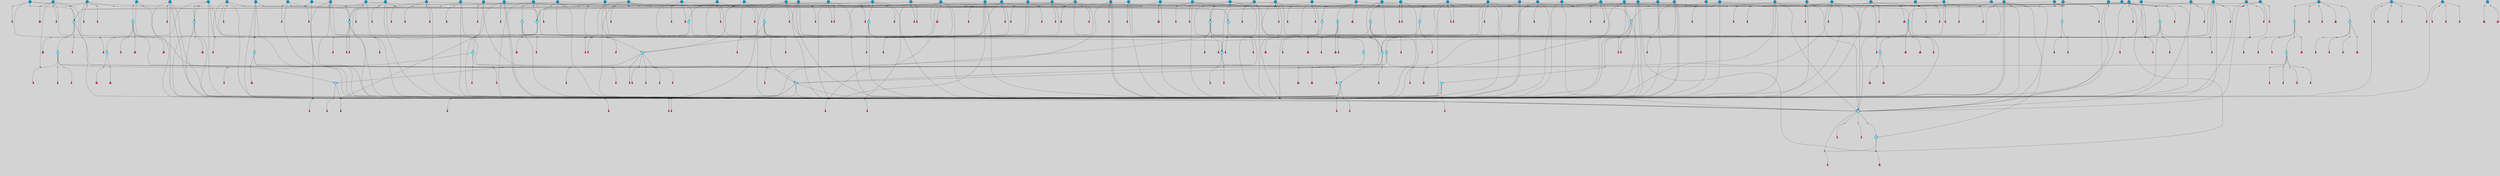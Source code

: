 // File exported with GEGELATI v1.3.1
// On the 2024-04-08 17:41:19
// With the File::TPGGraphDotExporter
digraph{
	graph[pad = "0.212, 0.055" bgcolor = lightgray]
	node[shape=circle style = filled label = ""]
		T3 [fillcolor="#66ddff"]
		T4 [fillcolor="#66ddff"]
		T7 [fillcolor="#66ddff"]
		T9 [fillcolor="#66ddff"]
		T11 [fillcolor="#66ddff"]
		T24 [fillcolor="#66ddff"]
		T27 [fillcolor="#66ddff"]
		T54 [fillcolor="#66ddff"]
		T95 [fillcolor="#66ddff"]
		T96 [fillcolor="#66ddff"]
		T111 [fillcolor="#66ddff"]
		T129 [fillcolor="#66ddff"]
		T159 [fillcolor="#66ddff"]
		T195 [fillcolor="#66ddff"]
		T212 [fillcolor="#66ddff"]
		T242 [fillcolor="#66ddff"]
		T280 [fillcolor="#1199bb"]
		T318 [fillcolor="#1199bb"]
		T323 [fillcolor="#66ddff"]
		T324 [fillcolor="#66ddff"]
		T325 [fillcolor="#66ddff"]
		T326 [fillcolor="#1199bb"]
		T327 [fillcolor="#66ddff"]
		T328 [fillcolor="#66ddff"]
		T329 [fillcolor="#66ddff"]
		T330 [fillcolor="#1199bb"]
		T404 [fillcolor="#66ddff"]
		T410 [fillcolor="#66ddff"]
		T421 [fillcolor="#1199bb"]
		T422 [fillcolor="#66ddff"]
		T434 [fillcolor="#66ddff"]
		T469 [fillcolor="#66ddff"]
		T471 [fillcolor="#1199bb"]
		T480 [fillcolor="#1199bb"]
		T486 [fillcolor="#1199bb"]
		T488 [fillcolor="#66ddff"]
		T498 [fillcolor="#1199bb"]
		T505 [fillcolor="#66ddff"]
		T515 [fillcolor="#1199bb"]
		T524 [fillcolor="#1199bb"]
		T525 [fillcolor="#1199bb"]
		T534 [fillcolor="#66ddff"]
		T536 [fillcolor="#1199bb"]
		T538 [fillcolor="#1199bb"]
		T539 [fillcolor="#66ddff"]
		T544 [fillcolor="#1199bb"]
		T545 [fillcolor="#1199bb"]
		T546 [fillcolor="#1199bb"]
		T552 [fillcolor="#66ddff"]
		T554 [fillcolor="#1199bb"]
		T557 [fillcolor="#1199bb"]
		T558 [fillcolor="#1199bb"]
		T561 [fillcolor="#1199bb"]
		T568 [fillcolor="#1199bb"]
		T587 [fillcolor="#66ddff"]
		T589 [fillcolor="#1199bb"]
		T590 [fillcolor="#1199bb"]
		T591 [fillcolor="#1199bb"]
		T596 [fillcolor="#1199bb"]
		T597 [fillcolor="#1199bb"]
		T601 [fillcolor="#1199bb"]
		T602 [fillcolor="#1199bb"]
		T605 [fillcolor="#66ddff"]
		T610 [fillcolor="#1199bb"]
		T631 [fillcolor="#1199bb"]
		T632 [fillcolor="#1199bb"]
		T634 [fillcolor="#1199bb"]
		T635 [fillcolor="#1199bb"]
		T636 [fillcolor="#1199bb"]
		T637 [fillcolor="#1199bb"]
		T638 [fillcolor="#1199bb"]
		T639 [fillcolor="#1199bb"]
		T642 [fillcolor="#1199bb"]
		T644 [fillcolor="#1199bb"]
		T645 [fillcolor="#1199bb"]
		T646 [fillcolor="#1199bb"]
		T647 [fillcolor="#1199bb"]
		T648 [fillcolor="#1199bb"]
		T650 [fillcolor="#1199bb"]
		T651 [fillcolor="#66ddff"]
		T652 [fillcolor="#66ddff"]
		T653 [fillcolor="#66ddff"]
		T654 [fillcolor="#1199bb"]
		T655 [fillcolor="#1199bb"]
		T656 [fillcolor="#1199bb"]
		T657 [fillcolor="#1199bb"]
		T658 [fillcolor="#1199bb"]
		T659 [fillcolor="#1199bb"]
		T660 [fillcolor="#1199bb"]
		T661 [fillcolor="#1199bb"]
		T662 [fillcolor="#66ddff"]
		T663 [fillcolor="#1199bb"]
		T664 [fillcolor="#1199bb"]
		T665 [fillcolor="#1199bb"]
		T666 [fillcolor="#1199bb"]
		T667 [fillcolor="#1199bb"]
		T668 [fillcolor="#1199bb"]
		T671 [fillcolor="#1199bb"]
		T672 [fillcolor="#1199bb"]
		T675 [fillcolor="#1199bb"]
		T676 [fillcolor="#1199bb"]
		T677 [fillcolor="#1199bb"]
		T513 [fillcolor="#1199bb"]
		T678 [fillcolor="#1199bb"]
		T679 [fillcolor="#1199bb"]
		T680 [fillcolor="#1199bb"]
		T681 [fillcolor="#1199bb"]
		T682 [fillcolor="#1199bb"]
		T683 [fillcolor="#1199bb"]
		T684 [fillcolor="#1199bb"]
		T685 [fillcolor="#1199bb"]
		T686 [fillcolor="#1199bb"]
		T687 [fillcolor="#1199bb"]
		T688 [fillcolor="#1199bb"]
		T689 [fillcolor="#1199bb"]
		T690 [fillcolor="#1199bb"]
		T691 [fillcolor="#1199bb"]
		T692 [fillcolor="#1199bb"]
		P7343 [fillcolor="#cccccc" shape=point] //6|
		I7343 [shape=box style=invis label="6|1&2|6#1|7&#92;n10|7&2|0#1|5&#92;n9|4&0|1#2|2&#92;n8|6&0|0#1|0&#92;n"]
		P7343 -> I7343[style=invis]
		A5460 [fillcolor="#ff3366" shape=box margin=0.03 width=0 height=0 label="3"]
		T3 -> P7343 -> A5460
		P7344 [fillcolor="#cccccc" shape=point] //3|
		I7344 [shape=box style=invis label="7|6&2|4#0|2&#92;n10|3&2|7#1|4&#92;n11|6&0|4#0|1&#92;n7|1&0|0#2|6&#92;n7|6&0|3#2|6&#92;n4|0&2|6#0|1&#92;n4|4&2|5#0|2&#92;n4|6&0|4#2|7&#92;n10|0&2|3#1|5&#92;n2|6&0|5#0|2&#92;n1|0&2|3#0|7&#92;n1|6&2|0#0|5&#92;n6|2&0|1#0|7&#92;n9|2&0|3#2|7&#92;n5|3&0|6#0|6&#92;n1|7&2|5#2|3&#92;n8|1&2|7#0|6&#92;n1|0&2|5#2|1&#92;n7|1&2|2#2|5&#92;n7|4&2|6#0|3&#92;n"]
		P7344 -> I7344[style=invis]
		A5461 [fillcolor="#ff3366" shape=box margin=0.03 width=0 height=0 label="4"]
		T3 -> P7344 -> A5461
		P7345 [fillcolor="#cccccc" shape=point] //7|
		I7345 [shape=box style=invis label="0|2&2|4#2|6&#92;n5|3&0|6#0|1&#92;n4|7&2|6#0|5&#92;n7|6&0|7#0|5&#92;n10|7&2|2#1|1&#92;n"]
		P7345 -> I7345[style=invis]
		A5462 [fillcolor="#ff3366" shape=box margin=0.03 width=0 height=0 label="4"]
		T4 -> P7345 -> A5462
		P7346 [fillcolor="#cccccc" shape=point] //0|
		I7346 [shape=box style=invis label="2|5&0|1#0|6&#92;n6|1&2|2#2|7&#92;n8|0&0|3#1|4&#92;n4|3&2|5#2|4&#92;n8|1&2|4#0|0&#92;n6|6&0|1#2|6&#92;n11|7&2|4#2|5&#92;n6|2&2|4#0|2&#92;n8|5&2|4#2|4&#92;n2|1&2|1#2|2&#92;n2|7&2|5#2|6&#92;n9|7&0|5#0|4&#92;n1|2&0|5#2|6&#92;n4|2&2|3#2|7&#92;n3|3&2|1#0|2&#92;n"]
		P7346 -> I7346[style=invis]
		A5463 [fillcolor="#ff3366" shape=box margin=0.03 width=0 height=0 label="5"]
		T4 -> P7346 -> A5463
		P7347 [fillcolor="#cccccc" shape=point] //-3|
		I7347 [shape=box style=invis label="1|6&2|7#0|7&#92;n10|2&0|7#1|3&#92;n9|6&2|7#2|2&#92;n5|3&0|7#0|7&#92;n1|6&2|3#0|0&#92;n2|3&2|3#2|2&#92;n5|1&2|6#0|6&#92;n"]
		P7347 -> I7347[style=invis]
		A5464 [fillcolor="#ff3366" shape=box margin=0.03 width=0 height=0 label="7"]
		T7 -> P7347 -> A5464
		P7348 [fillcolor="#cccccc" shape=point] //5|
		I7348 [shape=box style=invis label="0|5&2|3#0|1&#92;n0|6&2|1#2|4&#92;n6|2&2|6#0|7&#92;n7|4&0|3#0|1&#92;n5|4&0|7#1|6&#92;n9|1&0|5#2|2&#92;n6|3&2|3#1|7&#92;n11|7&2|4#1|6&#92;n2|5&0|1#0|0&#92;n4|7&0|0#0|2&#92;n6|2&0|6#0|0&#92;n2|1&2|6#2|4&#92;n10|0&2|0#1|0&#92;n6|6&2|4#0|6&#92;n"]
		P7348 -> I7348[style=invis]
		A5465 [fillcolor="#ff3366" shape=box margin=0.03 width=0 height=0 label="8"]
		T7 -> P7348 -> A5465
		P7349 [fillcolor="#cccccc" shape=point] //-6|
		I7349 [shape=box style=invis label="11|1&0|7#2|0&#92;n10|4&0|1#1|0&#92;n4|3&2|4#2|1&#92;n0|5&2|0#0|0&#92;n6|1&0|0#0|3&#92;n8|2&2|0#0|4&#92;n11|4&2|0#1|6&#92;n7|0&2|6#2|3&#92;n5|3&2|6#2|0&#92;n2|0&2|0#0|4&#92;n"]
		P7349 -> I7349[style=invis]
		A5466 [fillcolor="#ff3366" shape=box margin=0.03 width=0 height=0 label="9"]
		T9 -> P7349 -> A5466
		P7350 [fillcolor="#cccccc" shape=point] //2|
		I7350 [shape=box style=invis label="6|3&2|7#1|4&#92;n8|6&0|0#2|5&#92;n2|1&0|2#0|3&#92;n8|7&0|6#0|4&#92;n2|1&2|0#0|1&#92;n0|0&2|2#2|3&#92;n6|6&0|7#2|1&#92;n6|1&0|7#2|6&#92;n5|4&2|7#0|4&#92;n0|3&0|4#2|0&#92;n11|0&2|0#2|5&#92;n4|5&2|5#2|4&#92;n5|7&0|6#0|4&#92;n9|7&2|5#0|3&#92;n5|4&2|1#0|3&#92;n5|3&0|1#1|7&#92;n0|4&0|3#2|5&#92;n"]
		P7350 -> I7350[style=invis]
		A5467 [fillcolor="#ff3366" shape=box margin=0.03 width=0 height=0 label="10"]
		T9 -> P7350 -> A5467
		P7351 [fillcolor="#cccccc" shape=point] //6|
		I7351 [shape=box style=invis label="3|0&2|7#2|2&#92;n3|2&0|4#2|5&#92;n5|1&0|2#1|0&#92;n8|7&0|1#2|0&#92;n8|5&0|3#0|6&#92;n0|2&0|2#2|3&#92;n1|5&2|5#0|5&#92;n5|6&0|6#0|7&#92;n6|7&0|0#2|6&#92;n1|2&2|3#0|0&#92;n7|7&2|3#0|4&#92;n0|7&2|7#0|6&#92;n1|0&2|2#2|7&#92;n4|4&0|1#0|0&#92;n"]
		P7351 -> I7351[style=invis]
		A5468 [fillcolor="#ff3366" shape=box margin=0.03 width=0 height=0 label="11"]
		T11 -> P7351 -> A5468
		P7352 [fillcolor="#cccccc" shape=point] //-4|
		I7352 [shape=box style=invis label="4|1&0|4#2|6&#92;n1|2&2|2#2|0&#92;n1|2&2|0#0|6&#92;n8|4&2|3#2|5&#92;n5|5&2|1#1|0&#92;n"]
		P7352 -> I7352[style=invis]
		A5469 [fillcolor="#ff3366" shape=box margin=0.03 width=0 height=0 label="12"]
		T11 -> P7352 -> A5469
		P7353 [fillcolor="#cccccc" shape=point] //-3|
		I7353 [shape=box style=invis label="8|1&2|3#0|5&#92;n0|6&0|5#0|5&#92;n3|7&2|1#0|6&#92;n3|5&0|1#0|0&#92;n9|5&2|0#0|4&#92;n3|5&0|2#0|3&#92;n10|6&2|4#1|0&#92;n9|4&2|7#2|6&#92;n1|7&2|5#2|2&#92;n"]
		P7353 -> I7353[style=invis]
		A5470 [fillcolor="#ff3366" shape=box margin=0.03 width=0 height=0 label="5"]
		T4 -> P7353 -> A5470
		P7354 [fillcolor="#cccccc" shape=point] //1|
		I7354 [shape=box style=invis label="5|1&0|6#2|7&#92;n2|4&0|4#2|2&#92;n0|6&0|5#0|4&#92;n10|6&2|5#1|6&#92;n9|3&0|1#1|7&#92;n10|3&2|2#1|0&#92;n5|0&0|0#2|1&#92;n11|3&2|3#1|5&#92;n10|3&0|1#1|0&#92;n2|4&0|1#0|1&#92;n0|2&0|3#2|4&#92;n9|2&2|1#2|5&#92;n11|7&2|6#2|6&#92;n"]
		P7354 -> I7354[style=invis]
		T24 -> P7354 -> T7
		P7355 [fillcolor="#cccccc" shape=point] //5|
		I7355 [shape=box style=invis label="3|0&2|0#0|1&#92;n3|0&0|7#0|1&#92;n5|3&0|2#2|6&#92;n4|4&2|4#2|6&#92;n11|2&0|7#1|6&#92;n2|7&2|2#2|5&#92;n9|3&2|6#2|7&#92;n7|7&0|0#0|4&#92;n6|1&2|4#2|3&#92;n5|4&2|0#1|6&#92;n1|3&0|7#0|4&#92;n"]
		P7355 -> I7355[style=invis]
		A5471 [fillcolor="#ff3366" shape=box margin=0.03 width=0 height=0 label="7"]
		T24 -> P7355 -> A5471
		P7356 [fillcolor="#cccccc" shape=point] //-2|
		I7356 [shape=box style=invis label="4|1&0|4#0|3&#92;n4|2&0|5#2|0&#92;n5|5&2|6#0|5&#92;n1|4&0|1#0|2&#92;n6|3&2|7#1|5&#92;n0|4&2|0#0|3&#92;n8|5&2|5#1|2&#92;n10|7&2|7#1|1&#92;n3|4&0|0#2|1&#92;n3|6&2|5#2|5&#92;n8|3&0|1#0|7&#92;n10|0&2|7#1|3&#92;n4|1&2|4#0|1&#92;n9|3&2|0#0|4&#92;n3|6&2|0#0|4&#92;n1|2&0|6#2|1&#92;n4|0&2|1#2|2&#92;n"]
		P7356 -> I7356[style=invis]
		A5472 [fillcolor="#ff3366" shape=box margin=0.03 width=0 height=0 label="14"]
		T24 -> P7356 -> A5472
		P7357 [fillcolor="#cccccc" shape=point] //2|
		I7357 [shape=box style=invis label="9|1&2|3#0|1&#92;n5|2&2|0#2|4&#92;n3|6&2|5#2|7&#92;n7|0&2|5#0|4&#92;n1|2&0|3#0|5&#92;n7|3&2|7#0|0&#92;n"]
		P7357 -> I7357[style=invis]
		A5473 [fillcolor="#ff3366" shape=box margin=0.03 width=0 height=0 label="2"]
		T27 -> P7357 -> A5473
		P7358 [fillcolor="#cccccc" shape=point] //-6|
		I7358 [shape=box style=invis label="7|5&0|4#0|4&#92;n11|0&2|5#2|1&#92;n"]
		P7358 -> I7358[style=invis]
		A5474 [fillcolor="#ff3366" shape=box margin=0.03 width=0 height=0 label="3"]
		T27 -> P7358 -> A5474
		T27 -> P7344
		T27 -> P7346
		P7359 [fillcolor="#cccccc" shape=point] //0|
		I7359 [shape=box style=invis label="4|0&0|3#2|7&#92;n10|2&0|3#1|7&#92;n3|5&0|2#0|3&#92;n4|5&0|0#2|1&#92;n10|7&2|0#1|2&#92;n5|3&2|3#1|6&#92;n9|5&2|0#0|4&#92;n5|4&2|7#0|2&#92;n10|3&2|7#1|4&#92;n7|2&0|1#2|6&#92;n8|6&0|5#0|5&#92;n8|7&2|3#0|5&#92;n2|6&2|4#0|0&#92;n"]
		P7359 -> I7359[style=invis]
		A5475 [fillcolor="#ff3366" shape=box margin=0.03 width=0 height=0 label="5"]
		T27 -> P7359 -> A5475
		P7360 [fillcolor="#cccccc" shape=point] //8|
		I7360 [shape=box style=invis label="9|0&0|1#2|0&#92;n10|1&2|5#1|4&#92;n8|2&2|6#0|4&#92;n2|4&2|5#2|3&#92;n4|2&2|2#0|2&#92;n7|5&0|2#0|0&#92;n8|2&2|1#1|3&#92;n8|7&0|7#2|1&#92;n1|1&0|0#0|7&#92;n5|6&2|5#1|0&#92;n6|6&2|5#0|0&#92;n11|4&0|3#2|6&#92;n4|2&2|4#0|7&#92;n5|6&0|1#2|0&#92;n11|3&0|2#0|7&#92;n"]
		P7360 -> I7360[style=invis]
		A5476 [fillcolor="#ff3366" shape=box margin=0.03 width=0 height=0 label="6"]
		T54 -> P7360 -> A5476
		T54 -> P7355
		P7361 [fillcolor="#cccccc" shape=point] //-10|
		I7361 [shape=box style=invis label="3|6&0|0#0|4&#92;n4|1&2|4#0|1&#92;n5|1&0|1#0|4&#92;n5|5&2|6#0|5&#92;n6|5&0|6#0|3&#92;n11|1&2|0#0|1&#92;n0|7&2|0#0|3&#92;n1|2&0|6#0|1&#92;n8|0&0|4#2|0&#92;n0|4&0|7#2|7&#92;n7|0&2|7#1|3&#92;n3|1&0|5#2|5&#92;n5|1&0|4#0|3&#92;n2|2&0|2#0|0&#92;n8|3&0|1#0|7&#92;n3|0&0|3#0|5&#92;n7|2&0|5#2|0&#92;n6|3&2|7#1|5&#92;n4|7&2|7#2|1&#92;n"]
		P7361 -> I7361[style=invis]
		A5477 [fillcolor="#ff3366" shape=box margin=0.03 width=0 height=0 label="14"]
		T54 -> P7361 -> A5477
		T54 -> P7348
		P7362 [fillcolor="#cccccc" shape=point] //4|
		I7362 [shape=box style=invis label="4|3&0|6#0|3&#92;n5|7&2|3#2|2&#92;n5|6&0|7#1|2&#92;n1|4&2|6#0|3&#92;n8|4&2|1#2|5&#92;n9|5&2|4#1|4&#92;n2|4&0|5#0|7&#92;n10|0&0|6#1|3&#92;n3|0&0|6#0|2&#92;n2|7&2|7#2|6&#92;n5|2&0|5#1|5&#92;n10|4&2|5#1|7&#92;n4|0&0|4#2|4&#92;n11|1&0|4#2|6&#92;n10|6&2|0#1|4&#92;n9|7&0|3#1|4&#92;n4|5&2|7#0|6&#92;n11|5&2|6#2|3&#92;n0|3&0|5#0|1&#92;n"]
		P7362 -> I7362[style=invis]
		A5478 [fillcolor="#ff3366" shape=box margin=0.03 width=0 height=0 label="13"]
		T95 -> P7362 -> A5478
		P7363 [fillcolor="#cccccc" shape=point] //8|
		I7363 [shape=box style=invis label="9|7&0|5#2|5&#92;n3|3&2|3#0|2&#92;n9|5&2|2#1|0&#92;n2|3&0|6#0|3&#92;n4|4&2|5#2|7&#92;n11|3&2|0#1|5&#92;n6|6&2|1#2|2&#92;n4|6&0|1#2|2&#92;n2|5&2|7#2|2&#92;n7|7&2|2#2|3&#92;n6|5&0|3#2|6&#92;n6|7&0|6#0|2&#92;n"]
		P7363 -> I7363[style=invis]
		A5479 [fillcolor="#ff3366" shape=box margin=0.03 width=0 height=0 label="14"]
		T95 -> P7363 -> A5479
		P7364 [fillcolor="#cccccc" shape=point] //2|
		I7364 [shape=box style=invis label="4|1&0|4#2|6&#92;n5|5&2|1#1|0&#92;n1|0&2|0#0|6&#92;n8|4&2|3#2|5&#92;n"]
		P7364 -> I7364[style=invis]
		T95 -> P7364 -> T11
		P7365 [fillcolor="#cccccc" shape=point] //-9|
		I7365 [shape=box style=invis label="2|0&2|0#2|1&#92;n4|4&2|4#2|6&#92;n9|1&0|3#1|7&#92;n5|3&0|2#2|6&#92;n2|7&2|2#2|5&#92;n5|4&2|0#1|6&#92;n3|0&0|7#0|1&#92;n1|3&0|7#0|4&#92;n11|6&2|2#0|7&#92;n7|7&0|0#0|4&#92;n11|0&0|7#1|6&#92;n9|3&2|6#2|7&#92;n"]
		P7365 -> I7365[style=invis]
		A5480 [fillcolor="#ff3366" shape=box margin=0.03 width=0 height=0 label="7"]
		T95 -> P7365 -> A5480
		P7366 [fillcolor="#cccccc" shape=point] //-8|
		I7366 [shape=box style=invis label="7|5&0|4#2|4&#92;n"]
		P7366 -> I7366[style=invis]
		A5481 [fillcolor="#ff3366" shape=box margin=0.03 width=0 height=0 label="3"]
		T95 -> P7366 -> A5481
		P7367 [fillcolor="#cccccc" shape=point] //6|
		I7367 [shape=box style=invis label="0|5&2|3#0|1&#92;n0|6&2|1#2|4&#92;n9|1&0|5#2|2&#92;n7|4&0|3#0|1&#92;n5|4&0|7#1|6&#92;n2|5&0|1#0|0&#92;n6|3&2|3#1|7&#92;n11|7&2|4#1|6&#92;n6|2&2|6#0|1&#92;n4|7&0|0#0|2&#92;n6|2&0|6#0|0&#92;n9|1&2|6#2|4&#92;n10|0&2|0#1|0&#92;n6|6&2|4#0|6&#92;n"]
		P7367 -> I7367[style=invis]
		A5482 [fillcolor="#ff3366" shape=box margin=0.03 width=0 height=0 label="8"]
		T96 -> P7367 -> A5482
		P7368 [fillcolor="#cccccc" shape=point] //5|
		I7368 [shape=box style=invis label="10|4&0|1#1|0&#92;n4|3&2|4#2|1&#92;n2|0&2|0#0|4&#92;n6|1&0|0#0|3&#92;n8|2&2|0#0|4&#92;n0|0&0|0#0|0&#92;n11|4&2|0#1|6&#92;n7|0&2|6#2|3&#92;n5|3&2|6#2|0&#92;n0|0&2|0#0|0&#92;n"]
		P7368 -> I7368[style=invis]
		A5483 [fillcolor="#ff3366" shape=box margin=0.03 width=0 height=0 label="9"]
		T96 -> P7368 -> A5483
		T96 -> P7343
		P7369 [fillcolor="#cccccc" shape=point] //1|
		I7369 [shape=box style=invis label="5|4&0|7#1|6&#92;n0|6&2|1#2|4&#92;n7|4&0|3#0|1&#92;n0|5&2|3#0|1&#92;n9|1&0|5#2|2&#92;n6|3&2|3#1|7&#92;n11|7&2|4#1|6&#92;n2|5&0|1#0|0&#92;n7|5&2|3#1|1&#92;n4|7&0|0#0|2&#92;n6|2&0|6#0|0&#92;n2|1&2|6#2|4&#92;n10|0&2|7#1|0&#92;n6|6&2|4#0|6&#92;n"]
		P7369 -> I7369[style=invis]
		A5484 [fillcolor="#ff3366" shape=box margin=0.03 width=0 height=0 label="8"]
		T96 -> P7369 -> A5484
		T96 -> P7353
		P7370 [fillcolor="#cccccc" shape=point] //-5|
		I7370 [shape=box style=invis label="0|0&2|3#0|2&#92;n10|5&0|6#1|3&#92;n7|3&0|6#2|3&#92;n3|4&0|6#0|6&#92;n10|5&0|2#1|1&#92;n5|0&0|1#0|3&#92;n6|6&2|5#1|5&#92;n7|4&0|2#1|7&#92;n5|7&0|1#2|5&#92;n1|5&0|0#0|3&#92;n7|5&2|1#2|6&#92;n9|0&0|2#0|0&#92;n4|0&2|4#0|0&#92;n4|6&0|0#2|3&#92;n3|1&0|6#2|5&#92;n7|7&2|1#2|3&#92;n9|4&2|2#0|6&#92;n"]
		P7370 -> I7370[style=invis]
		T111 -> P7370 -> T9
		P7371 [fillcolor="#cccccc" shape=point] //7|
		I7371 [shape=box style=invis label="7|4&2|1#2|0&#92;n4|1&2|4#2|3&#92;n5|0&2|0#2|2&#92;n6|1&2|4#2|6&#92;n"]
		P7371 -> I7371[style=invis]
		A5485 [fillcolor="#ff3366" shape=box margin=0.03 width=0 height=0 label="9"]
		T111 -> P7371 -> A5485
		P7372 [fillcolor="#cccccc" shape=point] //2|
		I7372 [shape=box style=invis label="3|0&2|0#0|1&#92;n11|2&0|7#1|6&#92;n8|7&2|4#0|5&#92;n5|3&0|2#2|6&#92;n4|4&2|4#2|6&#92;n3|0&0|7#0|1&#92;n2|7&2|2#2|5&#92;n9|3&2|6#2|7&#92;n7|7&0|0#0|4&#92;n6|1&2|4#1|3&#92;n5|4&2|0#1|6&#92;n1|3&0|7#0|4&#92;n"]
		P7372 -> I7372[style=invis]
		A5486 [fillcolor="#ff3366" shape=box margin=0.03 width=0 height=0 label="7"]
		T111 -> P7372 -> A5486
		T111 -> P7349
		T129 -> P7360
		T129 -> P7355
		P7373 [fillcolor="#cccccc" shape=point] //10|
		I7373 [shape=box style=invis label="4|5&2|7#2|1&#92;n1|7&2|3#0|6&#92;n3|5&2|2#0|3&#92;n10|3&0|7#1|4&#92;n7|1&0|4#2|6&#92;n10|2&0|3#1|7&#92;n9|5&2|0#0|4&#92;n4|0&0|3#2|7&#92;n11|4&2|6#1|2&#92;n5|4&2|7#0|2&#92;n2|6&2|4#0|0&#92;n6|5&0|7#2|1&#92;n5|3&2|3#1|6&#92;n10|7&2|0#1|2&#92;n"]
		P7373 -> I7373[style=invis]
		A5487 [fillcolor="#ff3366" shape=box margin=0.03 width=0 height=0 label="5"]
		T129 -> P7373 -> A5487
		P7374 [fillcolor="#cccccc" shape=point] //5|
		I7374 [shape=box style=invis label="9|4&2|3#1|3&#92;n0|4&2|4#0|5&#92;n6|1&2|6#2|5&#92;n4|0&0|5#2|0&#92;n"]
		P7374 -> I7374[style=invis]
		A5488 [fillcolor="#ff3366" shape=box margin=0.03 width=0 height=0 label="7"]
		T129 -> P7374 -> A5488
		P7375 [fillcolor="#cccccc" shape=point] //6|
		I7375 [shape=box style=invis label="9|4&2|7#0|6&#92;n8|4&0|1#1|0&#92;n1|3&0|0#2|1&#92;n2|4&0|6#2|2&#92;n5|1&2|5#0|7&#92;n3|0&0|3#2|6&#92;n2|2&2|6#0|2&#92;n8|4&0|4#2|2&#92;n5|1&2|4#0|3&#92;n9|4&0|6#0|6&#92;n5|0&2|2#1|5&#92;n11|7&0|0#1|1&#92;n0|4&0|3#0|3&#92;n7|7&2|4#2|5&#92;n1|5&0|1#2|1&#92;n"]
		P7375 -> I7375[style=invis]
		A5489 [fillcolor="#ff3366" shape=box margin=0.03 width=0 height=0 label="1"]
		T129 -> P7375 -> A5489
		P7376 [fillcolor="#cccccc" shape=point] //7|
		I7376 [shape=box style=invis label="7|0&2|1#2|0&#92;n9|7&2|1#1|7&#92;n8|2&0|1#1|0&#92;n6|6&0|2#1|1&#92;n2|2&0|5#0|0&#92;n5|7&0|0#2|1&#92;n5|1&2|5#1|5&#92;n4|7&2|4#2|3&#92;n10|5&2|2#1|5&#92;n1|3&2|2#2|0&#92;n10|2&2|6#1|5&#92;n"]
		P7376 -> I7376[style=invis]
		A5490 [fillcolor="#ff3366" shape=box margin=0.03 width=0 height=0 label="1"]
		T159 -> P7376 -> A5490
		P7377 [fillcolor="#cccccc" shape=point] //7|
		I7377 [shape=box style=invis label="7|4&2|7#0|4&#92;n4|6&0|1#2|5&#92;n2|1&2|3#0|0&#92;n4|3&2|0#0|1&#92;n0|0&2|7#2|7&#92;n7|7&0|5#2|3&#92;n5|0&2|1#2|2&#92;n10|0&0|4#1|2&#92;n4|4&0|7#0|0&#92;n6|7&0|2#0|1&#92;n1|4&2|5#0|4&#92;n"]
		P7377 -> I7377[style=invis]
		A5491 [fillcolor="#ff3366" shape=box margin=0.03 width=0 height=0 label="0"]
		T159 -> P7377 -> A5491
		P7378 [fillcolor="#cccccc" shape=point] //5|
		I7378 [shape=box style=invis label="0|5&2|3#0|1&#92;n0|6&2|1#2|4&#92;n6|2&2|6#0|7&#92;n9|0&2|7#1|1&#92;n7|4&0|3#0|1&#92;n11|7&2|4#1|6&#92;n9|1&0|5#2|2&#92;n5|4&0|7#1|6&#92;n2|5&0|1#0|0&#92;n4|7&0|0#0|2&#92;n6|2&0|6#0|0&#92;n2|1&2|6#2|4&#92;n10|0&0|0#1|0&#92;n6|6&2|4#0|6&#92;n"]
		P7378 -> I7378[style=invis]
		T159 -> P7378 -> T129
		P7379 [fillcolor="#cccccc" shape=point] //5|
		I7379 [shape=box style=invis label="3|0&2|0#2|1&#92;n3|0&0|7#0|1&#92;n5|3&0|2#2|6&#92;n4|4&2|4#2|6&#92;n5|4&2|0#1|6&#92;n2|7&2|2#2|5&#92;n1|3&0|7#0|4&#92;n11|6&2|2#0|7&#92;n7|7&0|0#0|4&#92;n6|1&2|4#2|3&#92;n11|0&0|7#1|6&#92;n9|3&2|6#2|7&#92;n"]
		P7379 -> I7379[style=invis]
		A5492 [fillcolor="#ff3366" shape=box margin=0.03 width=0 height=0 label="7"]
		T195 -> P7379 -> A5492
		P7380 [fillcolor="#cccccc" shape=point] //4|
		I7380 [shape=box style=invis label="7|1&0|6#0|1&#92;n6|7&2|7#1|7&#92;n10|1&2|1#1|1&#92;n9|6&2|2#1|4&#92;n4|7&0|4#2|2&#92;n9|6&0|5#1|1&#92;n10|0&2|6#1|6&#92;n5|1&0|1#2|3&#92;n10|1&0|5#1|0&#92;n3|4&2|3#0|0&#92;n8|2&0|5#2|4&#92;n1|6&2|0#0|0&#92;n2|3&0|1#2|6&#92;n5|2&2|2#1|6&#92;n2|2&0|1#2|1&#92;n3|1&2|7#0|3&#92;n6|7&2|3#0|4&#92;n"]
		P7380 -> I7380[style=invis]
		A5493 [fillcolor="#ff3366" shape=box margin=0.03 width=0 height=0 label="10"]
		T195 -> P7380 -> A5493
		P7381 [fillcolor="#cccccc" shape=point] //-4|
		I7381 [shape=box style=invis label="0|4&0|0#2|7&#92;n8|5&2|4#2|4&#92;n4|3&2|5#2|4&#92;n11|7&2|2#2|5&#92;n6|5&2|2#2|7&#92;n3|2&0|7#0|7&#92;n3|3&2|1#0|3&#92;n2|6&0|3#2|5&#92;n0|1&2|6#2|2&#92;n8|2&0|0#1|6&#92;n0|7&0|5#0|4&#92;n9|5&0|3#2|7&#92;n2|7&2|5#2|6&#92;n9|0&2|0#0|1&#92;n1|2&2|4#0|2&#92;n"]
		P7381 -> I7381[style=invis]
		T195 -> P7381 -> T27
		T195 -> P7377
		P7382 [fillcolor="#cccccc" shape=point] //6|
		I7382 [shape=box style=invis label="9|4&2|7#0|6&#92;n8|4&0|1#1|0&#92;n1|3&0|0#2|1&#92;n2|4&0|6#2|2&#92;n5|1&2|5#0|7&#92;n3|0&0|3#2|6&#92;n2|2&2|6#0|2&#92;n8|4&0|4#2|2&#92;n5|1&2|4#0|3&#92;n9|4&0|6#0|6&#92;n5|0&2|2#1|5&#92;n11|7&0|0#1|1&#92;n0|4&0|3#0|3&#92;n7|7&2|4#2|5&#92;n1|5&0|1#2|1&#92;n"]
		P7382 -> I7382[style=invis]
		A5494 [fillcolor="#ff3366" shape=box margin=0.03 width=0 height=0 label="1"]
		T212 -> P7382 -> A5494
		P7383 [fillcolor="#cccccc" shape=point] //5|
		I7383 [shape=box style=invis label="9|4&2|3#1|3&#92;n0|4&2|4#0|5&#92;n6|1&2|6#2|5&#92;n4|0&0|5#2|0&#92;n"]
		P7383 -> I7383[style=invis]
		A5495 [fillcolor="#ff3366" shape=box margin=0.03 width=0 height=0 label="7"]
		T212 -> P7383 -> A5495
		P7384 [fillcolor="#cccccc" shape=point] //5|
		I7384 [shape=box style=invis label="3|0&2|0#0|1&#92;n3|0&0|7#0|1&#92;n5|3&0|2#2|6&#92;n4|4&2|4#2|6&#92;n11|2&0|7#1|6&#92;n2|7&2|2#2|5&#92;n9|3&2|6#2|7&#92;n7|7&0|0#0|4&#92;n6|1&2|4#2|3&#92;n5|4&2|0#1|6&#92;n1|3&0|7#0|4&#92;n"]
		P7384 -> I7384[style=invis]
		A5496 [fillcolor="#ff3366" shape=box margin=0.03 width=0 height=0 label="7"]
		T212 -> P7384 -> A5496
		P7385 [fillcolor="#cccccc" shape=point] //8|
		I7385 [shape=box style=invis label="9|0&0|1#2|0&#92;n10|1&2|5#1|4&#92;n8|2&2|6#0|4&#92;n2|4&2|5#2|3&#92;n4|2&2|2#0|2&#92;n7|5&0|2#0|0&#92;n8|2&2|1#1|3&#92;n8|7&0|7#2|1&#92;n1|1&0|0#0|7&#92;n5|6&2|5#1|0&#92;n6|6&2|5#0|0&#92;n11|4&0|3#2|6&#92;n4|2&2|4#0|7&#92;n5|6&0|1#2|0&#92;n11|3&0|2#0|7&#92;n"]
		P7385 -> I7385[style=invis]
		A5497 [fillcolor="#ff3366" shape=box margin=0.03 width=0 height=0 label="6"]
		T212 -> P7385 -> A5497
		P7386 [fillcolor="#cccccc" shape=point] //10|
		I7386 [shape=box style=invis label="4|5&2|7#2|1&#92;n1|7&2|3#0|6&#92;n3|5&2|2#0|3&#92;n10|3&0|7#1|4&#92;n7|1&0|4#2|6&#92;n10|2&0|3#1|7&#92;n9|5&2|0#0|4&#92;n4|0&0|3#2|7&#92;n11|4&2|6#1|2&#92;n5|4&2|7#0|2&#92;n2|6&2|4#0|0&#92;n6|5&0|7#2|1&#92;n5|3&2|3#1|6&#92;n10|7&2|0#1|2&#92;n"]
		P7386 -> I7386[style=invis]
		A5498 [fillcolor="#ff3366" shape=box margin=0.03 width=0 height=0 label="5"]
		T212 -> P7386 -> A5498
		P7387 [fillcolor="#cccccc" shape=point] //5|
		I7387 [shape=box style=invis label="1|6&2|7#0|7&#92;n9|2&2|7#2|2&#92;n10|2&0|7#1|3&#92;n5|3&0|7#0|7&#92;n7|0&2|7#2|2&#92;n1|6&2|3#0|0&#92;n2|3&2|3#2|2&#92;n"]
		P7387 -> I7387[style=invis]
		A5499 [fillcolor="#ff3366" shape=box margin=0.03 width=0 height=0 label="7"]
		T242 -> P7387 -> A5499
		P7388 [fillcolor="#cccccc" shape=point] //-8|
		I7388 [shape=box style=invis label="7|5&0|2#2|1&#92;n1|0&2|6#0|0&#92;n7|1&2|6#1|1&#92;n8|7&0|3#1|6&#92;n3|7&2|3#2|4&#92;n"]
		P7388 -> I7388[style=invis]
		A5500 [fillcolor="#ff3366" shape=box margin=0.03 width=0 height=0 label="2"]
		T242 -> P7388 -> A5500
		P7389 [fillcolor="#cccccc" shape=point] //-3|
		I7389 [shape=box style=invis label="1|1&2|1#0|1&#92;n1|4&0|0#2|4&#92;n11|0&2|3#0|2&#92;n11|6&0|4#0|1&#92;n5|2&0|6#1|5&#92;n3|7&2|6#2|7&#92;n7|7&0|1#2|1&#92;n9|5&2|2#2|0&#92;n6|5&2|6#1|4&#92;n0|7&0|5#2|4&#92;n8|1&0|0#2|3&#92;n0|5&0|3#0|5&#92;n2|0&2|4#0|5&#92;n7|5&2|7#1|3&#92;n8|3&0|0#1|2&#92;n"]
		P7389 -> I7389[style=invis]
		A5501 [fillcolor="#ff3366" shape=box margin=0.03 width=0 height=0 label="1"]
		T242 -> P7389 -> A5501
		T280 -> P7362
		P7390 [fillcolor="#cccccc" shape=point] //1|
		I7390 [shape=box style=invis label="0|4&0|1#0|1&#92;n10|5&2|5#1|6&#92;n7|7&2|5#2|2&#92;n9|5&0|7#2|7&#92;n8|4&0|3#2|7&#92;n11|0&2|3#0|5&#92;n7|0&0|0#0|1&#92;n4|2&0|4#0|5&#92;n5|1&0|6#2|7&#92;n11|3&0|7#1|3&#92;n"]
		P7390 -> I7390[style=invis]
		T280 -> P7390 -> T7
		P7391 [fillcolor="#cccccc" shape=point] //-3|
		I7391 [shape=box style=invis label="4|5&0|0#0|0&#92;n4|7&0|0#0|2&#92;n0|6&2|1#2|4&#92;n9|1&0|5#2|2&#92;n10|0&2|0#1|0&#92;n6|6&2|4#0|6&#92;n2|5&0|1#0|0&#92;n6|3&2|3#1|7&#92;n11|7&2|4#1|6&#92;n6|2&2|6#0|1&#92;n6|2&0|0#0|0&#92;n9|1&2|6#2|4&#92;n10|4&0|3#1|1&#92;n5|4&2|7#1|6&#92;n"]
		P7391 -> I7391[style=invis]
		T280 -> P7391 -> T95
		P7392 [fillcolor="#cccccc" shape=point] //5|
		I7392 [shape=box style=invis label="11|7&2|0#1|7&#92;n1|5&2|4#2|4&#92;n4|3&0|1#0|5&#92;n1|6&0|0#0|4&#92;n8|6&2|4#0|0&#92;n4|0&2|0#0|5&#92;n10|4&2|0#1|0&#92;n4|4&0|5#0|1&#92;n0|7&2|1#0|5&#92;n0|6&2|3#2|0&#92;n9|6&2|5#1|3&#92;n"]
		P7392 -> I7392[style=invis]
		T318 -> P7392 -> T195
		P7393 [fillcolor="#cccccc" shape=point] //-9|
		I7393 [shape=box style=invis label="4|7&2|6#0|5&#92;n11|3&0|2#2|6&#92;n10|2&2|4#1|6&#92;n3|0&2|6#2|7&#92;n4|3&0|5#0|7&#92;n2|3&0|7#0|7&#92;n10|6&0|7#1|5&#92;n10|1&2|2#1|1&#92;n1|7&0|3#2|6&#92;n"]
		P7393 -> I7393[style=invis]
		A5502 [fillcolor="#ff3366" shape=box margin=0.03 width=0 height=0 label="4"]
		T318 -> P7393 -> A5502
		P7394 [fillcolor="#cccccc" shape=point] //7|
		I7394 [shape=box style=invis label="7|2&0|4#1|3&#92;n7|7&0|0#0|4&#92;n4|4&2|4#2|6&#92;n2|3&2|2#2|5&#92;n8|0&0|2#2|1&#92;n9|3&2|6#2|7&#92;n6|4&2|4#2|3&#92;n3|3&2|0#0|1&#92;n6|4&2|0#1|6&#92;n5|3&0|7#0|4&#92;n"]
		P7394 -> I7394[style=invis]
		A5503 [fillcolor="#ff3366" shape=box margin=0.03 width=0 height=0 label="7"]
		T318 -> P7394 -> A5503
		P7395 [fillcolor="#cccccc" shape=point] //-6|
		I7395 [shape=box style=invis label="9|0&2|0#0|1&#92;n3|2&0|2#0|3&#92;n5|4&0|5#1|7&#92;n2|1&0|4#0|3&#92;n9|2&2|0#2|4&#92;n7|6&0|4#0|2&#92;n2|3&0|6#2|6&#92;n1|2&0|3#2|0&#92;n"]
		P7395 -> I7395[style=invis]
		T318 -> P7395 -> T54
		P7396 [fillcolor="#cccccc" shape=point] //-2|
		I7396 [shape=box style=invis label="1|3&0|2#0|7&#92;n6|1&0|7#0|0&#92;n6|1&2|4#1|7&#92;n3|0&2|3#0|3&#92;n0|2&0|7#2|6&#92;n"]
		P7396 -> I7396[style=invis]
		T318 -> P7396 -> T195
		P7397 [fillcolor="#cccccc" shape=point] //-9|
		I7397 [shape=box style=invis label="2|0&2|0#2|1&#92;n4|4&2|4#2|6&#92;n9|1&0|3#1|7&#92;n5|3&0|2#2|6&#92;n2|7&2|2#2|5&#92;n5|4&2|0#1|6&#92;n3|0&0|7#0|1&#92;n1|3&0|7#0|4&#92;n11|6&2|2#0|7&#92;n7|7&0|0#0|4&#92;n11|0&0|7#1|6&#92;n9|3&2|6#2|7&#92;n"]
		P7397 -> I7397[style=invis]
		A5504 [fillcolor="#ff3366" shape=box margin=0.03 width=0 height=0 label="7"]
		T323 -> P7397 -> A5504
		P7398 [fillcolor="#cccccc" shape=point] //-4|
		I7398 [shape=box style=invis label="4|1&0|4#2|6&#92;n1|2&2|2#2|0&#92;n1|2&2|0#0|6&#92;n8|4&2|3#2|5&#92;n5|5&2|1#1|0&#92;n"]
		P7398 -> I7398[style=invis]
		A5505 [fillcolor="#ff3366" shape=box margin=0.03 width=0 height=0 label="12"]
		T324 -> P7398 -> A5505
		P7399 [fillcolor="#cccccc" shape=point] //8|
		I7399 [shape=box style=invis label="9|7&0|5#2|5&#92;n3|3&2|3#0|2&#92;n9|5&2|2#1|0&#92;n2|3&0|6#0|3&#92;n4|4&2|5#2|7&#92;n11|3&2|0#1|5&#92;n6|6&2|1#2|2&#92;n4|6&0|1#2|2&#92;n2|5&2|7#2|2&#92;n7|7&2|2#2|3&#92;n6|5&0|3#2|6&#92;n6|7&0|6#0|2&#92;n"]
		P7399 -> I7399[style=invis]
		A5506 [fillcolor="#ff3366" shape=box margin=0.03 width=0 height=0 label="14"]
		T323 -> P7399 -> A5506
		P7400 [fillcolor="#cccccc" shape=point] //-8|
		I7400 [shape=box style=invis label="7|5&0|4#2|4&#92;n"]
		P7400 -> I7400[style=invis]
		A5507 [fillcolor="#ff3366" shape=box margin=0.03 width=0 height=0 label="3"]
		T323 -> P7400 -> A5507
		P7401 [fillcolor="#cccccc" shape=point] //4|
		I7401 [shape=box style=invis label="4|3&0|6#0|3&#92;n5|7&2|3#2|2&#92;n5|6&0|7#1|2&#92;n1|4&2|6#0|3&#92;n8|4&2|1#2|5&#92;n9|5&2|4#1|4&#92;n2|4&0|5#0|7&#92;n10|0&0|6#1|3&#92;n3|0&0|6#0|2&#92;n2|7&2|7#2|6&#92;n5|2&0|5#1|5&#92;n10|4&2|5#1|7&#92;n4|0&0|4#2|4&#92;n11|1&0|4#2|6&#92;n10|6&2|0#1|4&#92;n9|7&0|3#1|4&#92;n4|5&2|7#0|6&#92;n11|5&2|6#2|3&#92;n0|3&0|5#0|1&#92;n"]
		P7401 -> I7401[style=invis]
		A5508 [fillcolor="#ff3366" shape=box margin=0.03 width=0 height=0 label="13"]
		T323 -> P7401 -> A5508
		P7402 [fillcolor="#cccccc" shape=point] //-3|
		I7402 [shape=box style=invis label="4|5&0|0#0|0&#92;n4|7&0|0#0|2&#92;n0|6&2|1#2|4&#92;n9|1&0|5#2|2&#92;n10|0&2|0#1|0&#92;n6|6&2|4#0|6&#92;n2|5&0|1#0|0&#92;n6|3&2|3#1|7&#92;n11|7&2|4#1|6&#92;n6|2&2|6#0|1&#92;n6|2&0|0#0|0&#92;n9|1&2|6#2|4&#92;n10|4&0|3#1|1&#92;n5|4&2|7#1|6&#92;n"]
		P7402 -> I7402[style=invis]
		T326 -> P7402 -> T323
		P7403 [fillcolor="#cccccc" shape=point] //2|
		I7403 [shape=box style=invis label="4|1&0|4#2|6&#92;n5|5&2|1#1|0&#92;n1|0&2|0#0|6&#92;n8|4&2|3#2|5&#92;n"]
		P7403 -> I7403[style=invis]
		T323 -> P7403 -> T324
		P7404 [fillcolor="#cccccc" shape=point] //5|
		I7404 [shape=box style=invis label="0|5&2|3#0|1&#92;n0|6&2|1#2|4&#92;n6|2&2|6#0|7&#92;n7|4&0|3#0|1&#92;n5|4&0|7#1|6&#92;n9|1&0|5#2|2&#92;n6|3&2|3#1|7&#92;n11|7&2|4#1|6&#92;n2|5&0|1#0|0&#92;n4|7&0|0#0|2&#92;n6|2&0|6#0|0&#92;n2|1&2|6#2|4&#92;n10|0&2|0#1|0&#92;n6|6&2|4#0|6&#92;n"]
		P7404 -> I7404[style=invis]
		A5509 [fillcolor="#ff3366" shape=box margin=0.03 width=0 height=0 label="8"]
		T325 -> P7404 -> A5509
		P7405 [fillcolor="#cccccc" shape=point] //-3|
		I7405 [shape=box style=invis label="1|6&2|7#0|7&#92;n10|2&0|7#1|3&#92;n9|6&2|7#2|2&#92;n5|3&0|7#0|7&#92;n1|6&2|3#0|0&#92;n2|3&2|3#2|2&#92;n5|1&2|6#0|6&#92;n"]
		P7405 -> I7405[style=invis]
		A5510 [fillcolor="#ff3366" shape=box margin=0.03 width=0 height=0 label="7"]
		T325 -> P7405 -> A5510
		P7406 [fillcolor="#cccccc" shape=point] //1|
		I7406 [shape=box style=invis label="0|4&0|1#0|1&#92;n10|5&2|5#1|6&#92;n7|7&2|5#2|2&#92;n9|5&0|7#2|7&#92;n8|4&0|3#2|7&#92;n11|0&2|3#0|5&#92;n7|0&0|0#0|1&#92;n4|2&0|4#0|5&#92;n5|1&0|6#2|7&#92;n11|3&0|7#1|3&#92;n"]
		P7406 -> I7406[style=invis]
		T326 -> P7406 -> T325
		P7407 [fillcolor="#cccccc" shape=point] //6|
		I7407 [shape=box style=invis label="3|0&2|7#2|2&#92;n3|2&0|4#2|5&#92;n5|1&0|2#1|0&#92;n8|7&0|1#2|0&#92;n8|5&0|3#0|6&#92;n0|2&0|2#2|3&#92;n1|5&2|5#0|5&#92;n5|6&0|6#0|7&#92;n6|7&0|0#2|6&#92;n1|2&2|3#0|0&#92;n7|7&2|3#0|4&#92;n0|7&2|7#0|6&#92;n1|0&2|2#2|7&#92;n4|4&0|1#0|0&#92;n"]
		P7407 -> I7407[style=invis]
		A5511 [fillcolor="#ff3366" shape=box margin=0.03 width=0 height=0 label="11"]
		T324 -> P7407 -> A5511
		P7408 [fillcolor="#cccccc" shape=point] //4|
		I7408 [shape=box style=invis label="4|3&0|6#0|3&#92;n5|7&2|3#2|2&#92;n5|6&0|7#1|2&#92;n1|4&2|6#0|3&#92;n8|4&2|1#2|5&#92;n9|5&2|4#1|4&#92;n2|4&0|5#0|7&#92;n10|0&0|6#1|3&#92;n3|0&0|6#0|2&#92;n2|7&2|7#2|6&#92;n5|2&0|5#1|5&#92;n10|4&2|5#1|7&#92;n4|0&0|4#2|4&#92;n11|1&0|4#2|6&#92;n10|6&2|0#1|4&#92;n9|7&0|3#1|4&#92;n4|5&2|7#0|6&#92;n11|5&2|6#2|3&#92;n0|3&0|5#0|1&#92;n"]
		P7408 -> I7408[style=invis]
		A5512 [fillcolor="#ff3366" shape=box margin=0.03 width=0 height=0 label="13"]
		T326 -> P7408 -> A5512
		P7409 [fillcolor="#cccccc" shape=point] //-4|
		I7409 [shape=box style=invis label="4|1&0|4#2|6&#92;n1|2&2|2#2|0&#92;n1|2&2|0#0|6&#92;n8|4&2|3#2|5&#92;n5|5&2|1#1|0&#92;n"]
		P7409 -> I7409[style=invis]
		A5513 [fillcolor="#ff3366" shape=box margin=0.03 width=0 height=0 label="12"]
		T327 -> P7409 -> A5513
		P7410 [fillcolor="#cccccc" shape=point] //-9|
		I7410 [shape=box style=invis label="2|0&2|0#2|1&#92;n4|4&2|4#2|6&#92;n9|1&0|3#1|7&#92;n5|3&0|2#2|6&#92;n2|7&2|2#2|5&#92;n5|4&2|0#1|6&#92;n3|0&0|7#0|1&#92;n1|3&0|7#0|4&#92;n11|6&2|2#0|7&#92;n7|7&0|0#0|4&#92;n11|0&0|7#1|6&#92;n9|3&2|6#2|7&#92;n"]
		P7410 -> I7410[style=invis]
		A5514 [fillcolor="#ff3366" shape=box margin=0.03 width=0 height=0 label="7"]
		T328 -> P7410 -> A5514
		P7411 [fillcolor="#cccccc" shape=point] //6|
		I7411 [shape=box style=invis label="3|0&2|7#2|2&#92;n3|2&0|4#2|5&#92;n5|1&0|2#1|0&#92;n8|7&0|1#2|0&#92;n8|5&0|3#0|6&#92;n0|2&0|2#2|3&#92;n1|5&2|5#0|5&#92;n5|6&0|6#0|7&#92;n6|7&0|0#2|6&#92;n1|2&2|3#0|0&#92;n7|7&2|3#0|4&#92;n0|7&2|7#0|6&#92;n1|0&2|2#2|7&#92;n4|4&0|1#0|0&#92;n"]
		P7411 -> I7411[style=invis]
		A5515 [fillcolor="#ff3366" shape=box margin=0.03 width=0 height=0 label="11"]
		T327 -> P7411 -> A5515
		P7412 [fillcolor="#cccccc" shape=point] //2|
		I7412 [shape=box style=invis label="4|1&0|4#2|6&#92;n5|5&2|1#1|0&#92;n1|0&2|0#0|6&#92;n8|4&2|3#2|5&#92;n"]
		P7412 -> I7412[style=invis]
		T328 -> P7412 -> T327
		P7413 [fillcolor="#cccccc" shape=point] //-3|
		I7413 [shape=box style=invis label="4|5&0|0#0|0&#92;n4|7&0|0#0|2&#92;n0|6&2|1#2|4&#92;n9|1&0|5#2|2&#92;n10|0&2|0#1|0&#92;n6|6&2|4#0|6&#92;n2|5&0|1#0|0&#92;n6|3&2|3#1|7&#92;n11|7&2|4#1|6&#92;n6|2&2|6#0|1&#92;n6|2&0|0#0|0&#92;n9|1&2|6#2|4&#92;n10|4&0|3#1|1&#92;n5|4&2|7#1|6&#92;n"]
		P7413 -> I7413[style=invis]
		T330 -> P7413 -> T328
		P7414 [fillcolor="#cccccc" shape=point] //5|
		I7414 [shape=box style=invis label="0|5&2|3#0|1&#92;n0|6&2|1#2|4&#92;n6|2&2|6#0|7&#92;n7|4&0|3#0|1&#92;n5|4&0|7#1|6&#92;n9|1&0|5#2|2&#92;n6|3&2|3#1|7&#92;n11|7&2|4#1|6&#92;n2|5&0|1#0|0&#92;n4|7&0|0#0|2&#92;n6|2&0|6#0|0&#92;n2|1&2|6#2|4&#92;n10|0&2|0#1|0&#92;n6|6&2|4#0|6&#92;n"]
		P7414 -> I7414[style=invis]
		A5516 [fillcolor="#ff3366" shape=box margin=0.03 width=0 height=0 label="8"]
		T329 -> P7414 -> A5516
		P7415 [fillcolor="#cccccc" shape=point] //8|
		I7415 [shape=box style=invis label="9|7&0|5#2|5&#92;n3|3&2|3#0|2&#92;n9|5&2|2#1|0&#92;n2|3&0|6#0|3&#92;n4|4&2|5#2|7&#92;n11|3&2|0#1|5&#92;n6|6&2|1#2|2&#92;n4|6&0|1#2|2&#92;n2|5&2|7#2|2&#92;n7|7&2|2#2|3&#92;n6|5&0|3#2|6&#92;n6|7&0|6#0|2&#92;n"]
		P7415 -> I7415[style=invis]
		A5517 [fillcolor="#ff3366" shape=box margin=0.03 width=0 height=0 label="14"]
		T328 -> P7415 -> A5517
		P7416 [fillcolor="#cccccc" shape=point] //-3|
		I7416 [shape=box style=invis label="1|6&2|7#0|7&#92;n10|2&0|7#1|3&#92;n9|6&2|7#2|2&#92;n5|3&0|7#0|7&#92;n1|6&2|3#0|0&#92;n2|3&2|3#2|2&#92;n5|1&2|6#0|6&#92;n"]
		P7416 -> I7416[style=invis]
		A5518 [fillcolor="#ff3366" shape=box margin=0.03 width=0 height=0 label="7"]
		T329 -> P7416 -> A5518
		P7417 [fillcolor="#cccccc" shape=point] //-8|
		I7417 [shape=box style=invis label="7|5&0|4#2|4&#92;n"]
		P7417 -> I7417[style=invis]
		A5519 [fillcolor="#ff3366" shape=box margin=0.03 width=0 height=0 label="3"]
		T328 -> P7417 -> A5519
		P7418 [fillcolor="#cccccc" shape=point] //4|
		I7418 [shape=box style=invis label="4|3&0|6#0|3&#92;n5|7&2|3#2|2&#92;n5|6&0|7#1|2&#92;n1|4&2|6#0|3&#92;n8|4&2|1#2|5&#92;n9|5&2|4#1|4&#92;n2|4&0|5#0|7&#92;n10|0&0|6#1|3&#92;n3|0&0|6#0|2&#92;n2|7&2|7#2|6&#92;n5|2&0|5#1|5&#92;n10|4&2|5#1|7&#92;n4|0&0|4#2|4&#92;n11|1&0|4#2|6&#92;n10|6&2|0#1|4&#92;n9|7&0|3#1|4&#92;n4|5&2|7#0|6&#92;n11|5&2|6#2|3&#92;n0|3&0|5#0|1&#92;n"]
		P7418 -> I7418[style=invis]
		A5520 [fillcolor="#ff3366" shape=box margin=0.03 width=0 height=0 label="13"]
		T328 -> P7418 -> A5520
		P7419 [fillcolor="#cccccc" shape=point] //1|
		I7419 [shape=box style=invis label="0|4&0|1#0|1&#92;n10|5&2|5#1|6&#92;n7|7&2|5#2|2&#92;n9|5&0|7#2|7&#92;n8|4&0|3#2|7&#92;n11|0&2|3#0|5&#92;n7|0&0|0#0|1&#92;n4|2&0|4#0|5&#92;n5|1&0|6#2|7&#92;n11|3&0|7#1|3&#92;n"]
		P7419 -> I7419[style=invis]
		T330 -> P7419 -> T329
		P7420 [fillcolor="#cccccc" shape=point] //4|
		I7420 [shape=box style=invis label="4|3&0|6#0|3&#92;n5|7&2|3#2|2&#92;n5|6&0|7#1|2&#92;n1|4&2|6#0|3&#92;n8|4&2|1#2|5&#92;n9|5&2|4#1|4&#92;n2|4&0|5#0|7&#92;n10|0&0|6#1|3&#92;n3|0&0|6#0|2&#92;n2|7&2|7#2|6&#92;n5|2&0|5#1|5&#92;n10|4&2|5#1|7&#92;n4|0&0|4#2|4&#92;n11|1&0|4#2|6&#92;n10|6&2|0#1|4&#92;n9|7&0|3#1|4&#92;n4|5&2|7#0|6&#92;n11|5&2|6#2|3&#92;n0|3&0|5#0|1&#92;n"]
		P7420 -> I7420[style=invis]
		A5521 [fillcolor="#ff3366" shape=box margin=0.03 width=0 height=0 label="13"]
		T330 -> P7420 -> A5521
		P7421 [fillcolor="#cccccc" shape=point] //-5|
		I7421 [shape=box style=invis label="5|6&2|2#2|3&#92;n10|0&0|3#1|5&#92;n3|0&0|1#0|7&#92;n11|1&2|0#1|1&#92;n2|3&0|7#0|7&#92;n9|6&0|7#1|1&#92;n5|7&0|1#0|7&#92;n10|2&2|4#1|6&#92;n11|2&0|2#2|6&#92;n6|4&2|1#0|0&#92;n"]
		P7421 -> I7421[style=invis]
		A5522 [fillcolor="#ff3366" shape=box margin=0.03 width=0 height=0 label="4"]
		T404 -> P7421 -> A5522
		P7422 [fillcolor="#cccccc" shape=point] //-5|
		I7422 [shape=box style=invis label="3|0&2|3#0|2&#92;n11|1&0|2#0|6&#92;n"]
		P7422 -> I7422[style=invis]
		T404 -> P7422 -> T111
		P7423 [fillcolor="#cccccc" shape=point] //4|
		I7423 [shape=box style=invis label="9|2&0|6#2|1&#92;n11|5&0|1#2|0&#92;n2|4&0|4#2|1&#92;n5|0&2|4#0|2&#92;n"]
		P7423 -> I7423[style=invis]
		A5523 [fillcolor="#ff3366" shape=box margin=0.03 width=0 height=0 label="3"]
		T404 -> P7423 -> A5523
		P7424 [fillcolor="#cccccc" shape=point] //3|
		I7424 [shape=box style=invis label="7|2&0|2#2|4&#92;n10|1&0|2#1|7&#92;n8|6&0|0#1|0&#92;n9|0&0|2#2|2&#92;n"]
		P7424 -> I7424[style=invis]
		A5524 [fillcolor="#ff3366" shape=box margin=0.03 width=0 height=0 label="3"]
		T404 -> P7424 -> A5524
		P7425 [fillcolor="#cccccc" shape=point] //-6|
		I7425 [shape=box style=invis label="11|1&0|7#2|0&#92;n7|0&2|6#2|3&#92;n0|5&2|0#0|0&#92;n6|1&0|0#0|3&#92;n8|2&2|0#0|4&#92;n11|4&2|0#1|6&#92;n10|4&0|1#1|0&#92;n5|3&2|6#2|0&#92;n10|0&2|0#1|4&#92;n"]
		P7425 -> I7425[style=invis]
		A5525 [fillcolor="#ff3366" shape=box margin=0.03 width=0 height=0 label="9"]
		T404 -> P7425 -> A5525
		P7426 [fillcolor="#cccccc" shape=point] //-3|
		I7426 [shape=box style=invis label="1|6&2|7#0|7&#92;n10|2&0|7#1|3&#92;n9|6&2|7#2|2&#92;n5|3&0|7#0|7&#92;n1|6&2|3#0|0&#92;n2|3&2|3#2|2&#92;n5|1&2|6#0|6&#92;n"]
		P7426 -> I7426[style=invis]
		A5526 [fillcolor="#ff3366" shape=box margin=0.03 width=0 height=0 label="7"]
		T410 -> P7426 -> A5526
		P7427 [fillcolor="#cccccc" shape=point] //5|
		I7427 [shape=box style=invis label="0|5&2|3#0|1&#92;n0|6&2|1#2|4&#92;n6|2&2|6#0|7&#92;n7|4&0|3#0|1&#92;n5|4&0|7#1|6&#92;n9|1&0|5#2|2&#92;n6|3&2|3#1|7&#92;n11|7&2|4#1|6&#92;n2|5&0|1#0|0&#92;n4|7&0|0#0|2&#92;n6|2&0|6#0|0&#92;n2|1&2|6#2|4&#92;n10|0&2|0#1|0&#92;n6|6&2|4#0|6&#92;n"]
		P7427 -> I7427[style=invis]
		A5527 [fillcolor="#ff3366" shape=box margin=0.03 width=0 height=0 label="8"]
		T410 -> P7427 -> A5527
		T421 -> P7421
		T421 -> P7422
		T421 -> P7423
		T421 -> P7425
		P7428 [fillcolor="#cccccc" shape=point] //-8|
		I7428 [shape=box style=invis label="4|4&0|3#2|6&#92;n5|0&2|3#2|2&#92;n4|1&2|4#0|3&#92;n3|7&0|6#0|4&#92;n"]
		P7428 -> I7428[style=invis]
		A5528 [fillcolor="#ff3366" shape=box margin=0.03 width=0 height=0 label="9"]
		T421 -> P7428 -> A5528
		T422 -> P7421
		T422 -> P7422
		T422 -> P7423
		T422 -> P7424
		P7429 [fillcolor="#cccccc" shape=point] //10|
		I7429 [shape=box style=invis label="3|0&0|7#0|1&#92;n5|3&0|2#2|6&#92;n11|2&0|5#1|6&#92;n5|1&2|0#1|6&#92;n8|3&0|4#0|0&#92;n10|5&0|6#1|5&#92;n2|5&2|1#2|2&#92;n1|3&0|7#0|4&#92;n3|0&2|0#0|1&#92;n4|4&0|4#2|6&#92;n9|3&2|6#2|7&#92;n7|7&0|0#0|4&#92;n"]
		P7429 -> I7429[style=invis]
		A5529 [fillcolor="#ff3366" shape=box margin=0.03 width=0 height=0 label="7"]
		T422 -> P7429 -> A5529
		T434 -> P7366
		P7430 [fillcolor="#cccccc" shape=point] //6|
		I7430 [shape=box style=invis label="5|5&2|4#1|6&#92;n4|4&2|4#0|3&#92;n11|3&0|2#1|0&#92;n1|6&0|2#2|1&#92;n10|6&2|1#1|2&#92;n4|1&0|0#0|6&#92;n1|0&2|4#0|1&#92;n3|3&2|2#0|5&#92;n0|4&0|3#0|7&#92;n10|5&2|4#1|1&#92;n0|4&0|7#0|2&#92;n8|6&0|2#2|4&#92;n10|3&0|0#1|7&#92;n9|2&2|3#0|7&#92;n9|7&0|6#2|2&#92;n3|2&0|5#0|1&#92;n2|4&2|7#0|5&#92;n"]
		P7430 -> I7430[style=invis]
		T434 -> P7430 -> T404
		P7431 [fillcolor="#cccccc" shape=point] //4|
		I7431 [shape=box style=invis label="7|1&0|3#1|7&#92;n10|6&2|1#1|6&#92;n8|0&0|1#0|3&#92;n5|2&0|6#0|5&#92;n"]
		P7431 -> I7431[style=invis]
		A5530 [fillcolor="#ff3366" shape=box margin=0.03 width=0 height=0 label="3"]
		T434 -> P7431 -> A5530
		P7432 [fillcolor="#cccccc" shape=point] //10|
		I7432 [shape=box style=invis label="9|6&0|1#2|4&#92;n10|5&0|2#1|6&#92;n2|6&2|7#2|1&#92;n7|4&2|5#2|0&#92;n2|4&2|4#0|1&#92;n8|6&2|5#2|3&#92;n8|0&2|7#2|1&#92;n"]
		P7432 -> I7432[style=invis]
		T469 -> P7432 -> T24
		P7433 [fillcolor="#cccccc" shape=point] //-10|
		I7433 [shape=box style=invis label="1|5&0|5#0|3&#92;n10|7&2|2#1|5&#92;n2|0&2|2#2|6&#92;n3|1&0|0#2|2&#92;n"]
		P7433 -> I7433[style=invis]
		T469 -> P7433 -> T434
		P7434 [fillcolor="#cccccc" shape=point] //9|
		I7434 [shape=box style=invis label="11|0&2|0#1|1&#92;n3|6&0|6#0|0&#92;n1|4&0|0#2|4&#92;n7|5&2|2#1|3&#92;n11|7&2|6#1|7&#92;n5|2&0|6#1|5&#92;n9|5&0|6#0|3&#92;n2|2&2|7#0|5&#92;n9|3&2|2#2|0&#92;n11|0&2|7#0|1&#92;n1|1&2|0#0|1&#92;n6|6&0|6#1|2&#92;n9|7&0|1#0|3&#92;n2|0&2|4#2|5&#92;n2|4&2|2#0|0&#92;n6|1&2|1#1|7&#92;n10|7&2|5#1|6&#92;n11|5&2|7#2|4&#92;n"]
		P7434 -> I7434[style=invis]
		A5531 [fillcolor="#ff3366" shape=box margin=0.03 width=0 height=0 label="1"]
		T469 -> P7434 -> A5531
		P7435 [fillcolor="#cccccc" shape=point] //9|
		I7435 [shape=box style=invis label="0|5&2|3#0|1&#92;n0|6&2|1#2|4&#92;n6|2&2|6#0|1&#92;n7|7&0|1#1|4&#92;n7|4&0|3#0|1&#92;n5|4&0|7#1|6&#92;n9|1&0|5#2|2&#92;n6|2&0|6#0|0&#92;n11|7&2|4#1|6&#92;n2|5&0|1#0|0&#92;n4|7&0|0#0|2&#92;n6|3&2|3#1|7&#92;n2|1&2|6#2|4&#92;n10|0&2|0#1|0&#92;n6|6&2|4#0|6&#92;n"]
		P7435 -> I7435[style=invis]
		A5532 [fillcolor="#ff3366" shape=box margin=0.03 width=0 height=0 label="8"]
		T469 -> P7435 -> A5532
		T469 -> P7354
		P7436 [fillcolor="#cccccc" shape=point] //9|
		I7436 [shape=box style=invis label="5|5&2|4#1|6&#92;n4|4&2|4#0|3&#92;n11|3&0|2#1|0&#92;n1|6&0|2#2|1&#92;n0|4&0|7#0|2&#92;n1|1&0|0#0|6&#92;n1|0&2|4#0|1&#92;n3|3&2|2#0|5&#92;n0|4&0|3#0|7&#92;n10|6&2|1#1|2&#92;n8|6&0|2#2|4&#92;n10|3&0|0#1|7&#92;n9|2&2|3#0|7&#92;n2|5&0|1#0|2&#92;n9|7&0|6#2|2&#92;n3|2&0|5#0|1&#92;n2|4&2|7#0|5&#92;n"]
		P7436 -> I7436[style=invis]
		T471 -> P7436 -> T404
		T471 -> P7431
		T471 -> P7422
		P7437 [fillcolor="#cccccc" shape=point] //0|
		I7437 [shape=box style=invis label="8|0&2|3#0|1&#92;n7|0&0|2#2|7&#92;n11|0&2|6#2|7&#92;n1|2&0|2#0|4&#92;n7|1&0|1#2|6&#92;n8|5&0|5#2|7&#92;n5|3&2|6#1|3&#92;n11|5&2|2#2|7&#92;n"]
		P7437 -> I7437[style=invis]
		T480 -> P7437 -> T3
		T480 -> P7422
		T480 -> P7419
		T480 -> P7422
		P7438 [fillcolor="#cccccc" shape=point] //-3|
		I7438 [shape=box style=invis label="8|4&0|1#1|0&#92;n7|4&0|6#0|0&#92;n3|6&0|6#2|2&#92;n9|4&0|0#2|7&#92;n0|7&2|7#2|7&#92;n0|2&2|7#0|5&#92;n6|3&0|3#0|7&#92;n11|6&0|0#2|2&#92;n2|0&2|3#2|2&#92;n10|1&0|6#1|3&#92;n2|5&0|0#0|1&#92;n4|3&0|1#2|5&#92;n1|6&2|0#0|0&#92;n"]
		P7438 -> I7438[style=invis]
		A5533 [fillcolor="#ff3366" shape=box margin=0.03 width=0 height=0 label="1"]
		T480 -> P7438 -> A5533
		P7439 [fillcolor="#cccccc" shape=point] //-9|
		I7439 [shape=box style=invis label="4|1&2|6#0|5&#92;n0|4&2|7#0|4&#92;n8|1&0|7#1|0&#92;n8|4&0|2#0|5&#92;n4|7&2|1#2|4&#92;n5|1&0|5#2|3&#92;n0|1&2|6#2|3&#92;n9|0&0|7#1|6&#92;n8|3&0|2#0|5&#92;n9|5&2|3#1|2&#92;n4|3&0|2#0|4&#92;n3|5&2|5#2|4&#92;n7|3&0|6#1|3&#92;n1|1&2|5#2|4&#92;n11|3&0|2#1|2&#92;n"]
		P7439 -> I7439[style=invis]
		T486 -> P7439 -> T159
		P7440 [fillcolor="#cccccc" shape=point] //4|
		I7440 [shape=box style=invis label="2|5&2|2#0|0&#92;n6|5&0|1#1|0&#92;n9|7&0|2#2|2&#92;n4|3&2|2#2|3&#92;n2|2&0|0#2|1&#92;n2|5&2|7#2|5&#92;n8|3&2|2#0|7&#92;n7|7&2|5#2|5&#92;n8|0&2|4#0|1&#92;n2|5&2|2#2|6&#92;n4|4&0|2#2|1&#92;n7|2&2|4#0|0&#92;n11|2&2|4#0|1&#92;n10|0&2|2#1|1&#92;n10|4&2|3#1|0&#92;n"]
		P7440 -> I7440[style=invis]
		T486 -> P7440 -> T469
		P7441 [fillcolor="#cccccc" shape=point] //-5|
		I7441 [shape=box style=invis label="7|7&0|1#2|3&#92;n5|0&0|3#0|0&#92;n4|4&2|5#0|0&#92;n6|3&2|6#0|5&#92;n"]
		P7441 -> I7441[style=invis]
		A5534 [fillcolor="#ff3366" shape=box margin=0.03 width=0 height=0 label="0"]
		T486 -> P7441 -> A5534
		T486 -> P7422
		P7442 [fillcolor="#cccccc" shape=point] //6|
		I7442 [shape=box style=invis label="7|0&2|5#1|2&#92;n10|6&2|1#1|3&#92;n7|5&0|2#0|7&#92;n10|7&0|1#1|5&#92;n4|6&2|5#0|5&#92;n4|4&0|7#2|7&#92;n"]
		P7442 -> I7442[style=invis]
		A5535 [fillcolor="#ff3366" shape=box margin=0.03 width=0 height=0 label="7"]
		T488 -> P7442 -> A5535
		P7443 [fillcolor="#cccccc" shape=point] //-2|
		I7443 [shape=box style=invis label="3|0&2|0#0|1&#92;n4|1&0|3#2|2&#92;n11|2&0|7#1|6&#92;n8|7&2|4#0|5&#92;n6|1&2|4#1|3&#92;n4|4&2|4#2|6&#92;n3|0&0|7#0|1&#92;n9|3&2|6#2|7&#92;n7|7&0|0#0|4&#92;n5|3&0|2#2|6&#92;n5|4&2|0#1|6&#92;n1|3&0|7#0|4&#92;n"]
		P7443 -> I7443[style=invis]
		A5536 [fillcolor="#ff3366" shape=box margin=0.03 width=0 height=0 label="7"]
		T488 -> P7443 -> A5536
		P7444 [fillcolor="#cccccc" shape=point] //0|
		I7444 [shape=box style=invis label="5|5&0|1#2|1&#92;n8|5&2|1#1|1&#92;n5|0&0|3#0|0&#92;n11|7&2|4#0|1&#92;n3|0&0|7#0|0&#92;n"]
		P7444 -> I7444[style=invis]
		A5537 [fillcolor="#ff3366" shape=box margin=0.03 width=0 height=0 label="3"]
		T488 -> P7444 -> A5537
		P7445 [fillcolor="#cccccc" shape=point] //7|
		I7445 [shape=box style=invis label="11|4&2|0#1|6&#92;n7|0&2|6#2|3&#92;n0|5&2|0#0|0&#92;n3|4&0|1#0|3&#92;n6|1&0|0#0|3&#92;n8|2&2|0#0|4&#92;n11|1&0|7#2|0&#92;n10|4&0|1#1|0&#92;n5|3&2|6#2|0&#92;n10|0&2|0#1|2&#92;n"]
		P7445 -> I7445[style=invis]
		A5538 [fillcolor="#ff3366" shape=box margin=0.03 width=0 height=0 label="9"]
		T488 -> P7445 -> A5538
		T488 -> P7422
		P7446 [fillcolor="#cccccc" shape=point] //-2|
		I7446 [shape=box style=invis label="3|0&2|0#0|1&#92;n4|1&0|3#2|2&#92;n11|2&0|7#1|6&#92;n5|3&0|2#2|6&#92;n6|1&2|4#1|3&#92;n8|1&0|7#0|6&#92;n4|4&2|4#2|6&#92;n3|0&0|7#0|1&#92;n9|3&2|6#2|6&#92;n7|7&0|0#0|4&#92;n8|7&2|4#0|5&#92;n1|3&0|7#0|4&#92;n"]
		P7446 -> I7446[style=invis]
		A5539 [fillcolor="#ff3366" shape=box margin=0.03 width=0 height=0 label="7"]
		T498 -> P7446 -> A5539
		P7447 [fillcolor="#cccccc" shape=point] //-5|
		I7447 [shape=box style=invis label="11|4&2|0#1|6&#92;n10|6&0|3#1|1&#92;n7|0&2|6#2|3&#92;n3|4&0|1#0|3&#92;n0|5&2|0#0|0&#92;n6|1&0|0#0|3&#92;n8|2&2|0#0|4&#92;n11|1&0|7#2|0&#92;n10|4&0|1#1|0&#92;n5|3&2|6#2|0&#92;n10|0&2|0#1|6&#92;n"]
		P7447 -> I7447[style=invis]
		A5540 [fillcolor="#ff3366" shape=box margin=0.03 width=0 height=0 label="9"]
		T498 -> P7447 -> A5540
		T498 -> P7422
		T498 -> P7424
		P7448 [fillcolor="#cccccc" shape=point] //-8|
		I7448 [shape=box style=invis label="1|4&2|2#2|1&#92;n4|3&2|4#2|1&#92;n0|5&2|1#2|4&#92;n9|0&2|1#2|5&#92;n2|1&2|4#0|0&#92;n"]
		P7448 -> I7448[style=invis]
		A5541 [fillcolor="#ff3366" shape=box margin=0.03 width=0 height=0 label="1"]
		T498 -> P7448 -> A5541
		P7449 [fillcolor="#cccccc" shape=point] //-6|
		I7449 [shape=box style=invis label="11|1&0|7#2|0&#92;n10|4&0|1#1|0&#92;n4|3&2|4#2|1&#92;n0|5&2|0#0|0&#92;n6|1&0|0#0|3&#92;n8|2&2|0#0|4&#92;n11|4&2|0#1|6&#92;n7|0&2|6#2|3&#92;n5|3&2|6#2|0&#92;n2|0&2|0#0|4&#92;n"]
		P7449 -> I7449[style=invis]
		A5542 [fillcolor="#ff3366" shape=box margin=0.03 width=0 height=0 label="9"]
		T505 -> P7449 -> A5542
		P7450 [fillcolor="#cccccc" shape=point] //2|
		I7450 [shape=box style=invis label="6|3&2|7#1|4&#92;n8|6&0|0#2|5&#92;n2|1&0|2#0|3&#92;n8|7&0|6#0|4&#92;n2|1&2|0#0|1&#92;n0|0&2|2#2|3&#92;n6|6&0|7#2|1&#92;n6|1&0|7#2|6&#92;n5|4&2|7#0|4&#92;n0|3&0|4#2|0&#92;n11|0&2|0#2|5&#92;n4|5&2|5#2|4&#92;n5|7&0|6#0|4&#92;n9|7&2|5#0|3&#92;n5|4&2|1#0|3&#92;n5|3&0|1#1|7&#92;n0|4&0|3#2|5&#92;n"]
		P7450 -> I7450[style=invis]
		A5543 [fillcolor="#ff3366" shape=box margin=0.03 width=0 height=0 label="10"]
		T505 -> P7450 -> A5543
		P7451 [fillcolor="#cccccc" shape=point] //-1|
		I7451 [shape=box style=invis label="0|1&2|7#2|2&#92;n10|3&2|4#1|6&#92;n8|7&2|0#2|0&#92;n10|4&2|6#1|6&#92;n8|0&2|3#0|2&#92;n11|2&2|4#0|6&#92;n8|3&2|2#2|3&#92;n"]
		P7451 -> I7451[style=invis]
		A5544 [fillcolor="#ff3366" shape=box margin=0.03 width=0 height=0 label="2"]
		T515 -> P7451 -> A5544
		P7452 [fillcolor="#cccccc" shape=point] //2|
		I7452 [shape=box style=invis label="1|5&2|5#0|4&#92;n10|0&2|3#1|2&#92;n5|5&0|3#0|0&#92;n4|4&2|5#0|0&#92;n6|3&2|4#0|5&#92;n"]
		P7452 -> I7452[style=invis]
		T515 -> P7452 -> T96
		T515 -> P7422
		P7453 [fillcolor="#cccccc" shape=point] //-8|
		I7453 [shape=box style=invis label="11|4&2|0#1|6&#92;n0|5&2|0#0|0&#92;n4|4&0|1#0|3&#92;n10|0&2|0#1|2&#92;n10|4&0|1#1|0&#92;n5|3&2|6#2|0&#92;n6|1&0|0#0|3&#92;n5|1&2|7#2|0&#92;n0|0&2|7#0|6&#92;n"]
		P7453 -> I7453[style=invis]
		A5545 [fillcolor="#ff3366" shape=box margin=0.03 width=0 height=0 label="9"]
		T515 -> P7453 -> A5545
		P7454 [fillcolor="#cccccc" shape=point] //7|
		I7454 [shape=box style=invis label="7|4&2|7#0|4&#92;n4|6&0|1#2|5&#92;n2|1&2|3#0|0&#92;n4|3&2|0#0|1&#92;n0|0&2|7#2|7&#92;n7|7&0|5#2|3&#92;n5|0&2|1#2|2&#92;n10|0&0|4#1|2&#92;n4|4&0|7#0|0&#92;n6|7&0|2#0|1&#92;n1|4&2|5#0|4&#92;n"]
		P7454 -> I7454[style=invis]
		A5546 [fillcolor="#ff3366" shape=box margin=0.03 width=0 height=0 label="0"]
		T515 -> P7454 -> A5546
		T524 -> P7447
		T524 -> P7422
		T524 -> P7424
		P7455 [fillcolor="#cccccc" shape=point] //-2|
		I7455 [shape=box style=invis label="8|2&0|1#2|1&#92;n1|0&2|2#2|2&#92;n0|5&2|5#2|4&#92;n9|0&2|1#2|7&#92;n9|1&2|4#0|0&#92;n4|3&0|4#2|1&#92;n10|6&0|2#1|2&#92;n"]
		P7455 -> I7455[style=invis]
		T524 -> P7455 -> T505
		P7456 [fillcolor="#cccccc" shape=point] //1|
		I7456 [shape=box style=invis label="5|0&2|2#0|2&#92;n9|3&0|6#2|1&#92;n11|5&0|1#2|0&#92;n"]
		P7456 -> I7456[style=invis]
		A5547 [fillcolor="#ff3366" shape=box margin=0.03 width=0 height=0 label="3"]
		T524 -> P7456 -> A5547
		P7457 [fillcolor="#cccccc" shape=point] //-8|
		I7457 [shape=box style=invis label="7|4&2|7#0|4&#92;n4|6&0|1#2|5&#92;n8|6&2|4#2|5&#92;n4|3&2|0#0|1&#92;n0|0&2|7#2|5&#92;n1|4&2|5#0|4&#92;n5|0&2|1#2|2&#92;n2|1&2|3#0|0&#92;n10|0&0|4#1|2&#92;n4|4&0|7#0|0&#92;n7|7&0|5#2|3&#92;n"]
		P7457 -> I7457[style=invis]
		A5548 [fillcolor="#ff3366" shape=box margin=0.03 width=0 height=0 label="0"]
		T525 -> P7457 -> A5548
		P7458 [fillcolor="#cccccc" shape=point] //6|
		I7458 [shape=box style=invis label="10|4&2|6#1|2&#92;n8|4&0|1#1|0&#92;n0|4&2|6#0|0&#92;n8|4&2|5#2|1&#92;n7|5&2|5#1|0&#92;n3|6&0|6#2|2&#92;n1|7&0|7#0|5&#92;n2|0&0|7#2|4&#92;n2|6&2|2#0|0&#92;n0|7&2|7#0|7&#92;n11|6&0|4#2|2&#92;n5|5&0|0#0|1&#92;n10|1&0|0#1|0&#92;n7|3&0|1#2|5&#92;n9|2&2|7#1|5&#92;n9|4&2|6#2|7&#92;n1|6&2|4#2|2&#92;n3|3&2|2#0|7&#92;n1|6&2|0#0|0&#92;n6|4&2|6#1|0&#92;n"]
		P7458 -> I7458[style=invis]
		A5549 [fillcolor="#ff3366" shape=box margin=0.03 width=0 height=0 label="1"]
		T525 -> P7458 -> A5549
		T525 -> P7348
		P7459 [fillcolor="#cccccc" shape=point] //8|
		I7459 [shape=box style=invis label="9|0&0|1#2|0&#92;n10|1&2|5#1|4&#92;n8|2&2|6#0|4&#92;n2|4&2|5#2|3&#92;n4|2&2|2#0|2&#92;n7|5&0|2#0|0&#92;n8|2&2|1#1|3&#92;n8|7&0|7#2|1&#92;n1|1&0|0#0|7&#92;n5|6&2|5#1|0&#92;n6|6&2|5#0|0&#92;n11|4&0|3#2|6&#92;n4|2&2|4#0|7&#92;n5|6&0|1#2|0&#92;n11|3&0|2#0|7&#92;n"]
		P7459 -> I7459[style=invis]
		A5550 [fillcolor="#ff3366" shape=box margin=0.03 width=0 height=0 label="6"]
		T525 -> P7459 -> A5550
		P7460 [fillcolor="#cccccc" shape=point] //-9|
		I7460 [shape=box style=invis label="2|0&2|0#2|1&#92;n4|4&2|4#2|6&#92;n9|1&0|3#1|7&#92;n5|3&0|2#2|6&#92;n2|7&2|2#2|5&#92;n5|4&2|0#1|6&#92;n3|0&0|7#0|1&#92;n1|3&0|7#0|4&#92;n11|6&2|2#0|7&#92;n7|7&0|0#0|4&#92;n11|0&0|7#1|6&#92;n9|3&2|6#2|7&#92;n"]
		P7460 -> I7460[style=invis]
		A5551 [fillcolor="#ff3366" shape=box margin=0.03 width=0 height=0 label="7"]
		T525 -> P7460 -> A5551
		T534 -> P7439
		P7461 [fillcolor="#cccccc" shape=point] //6|
		I7461 [shape=box style=invis label="11|3&2|5#0|5&#92;n7|7&0|3#1|3&#92;n9|7&2|3#0|7&#92;n5|0&0|3#0|0&#92;n"]
		P7461 -> I7461[style=invis]
		A5552 [fillcolor="#ff3366" shape=box margin=0.03 width=0 height=0 label="0"]
		T534 -> P7461 -> A5552
		T534 -> P7422
		P7462 [fillcolor="#cccccc" shape=point] //7|
		I7462 [shape=box style=invis label="10|0&0|4#1|2&#92;n2|1&2|3#0|0&#92;n1|6&2|5#0|4&#92;n2|0&2|1#2|2&#92;n6|7&0|2#0|1&#92;n5|0&2|0#1|6&#92;n4|4&0|7#0|0&#92;n4|6&0|1#2|5&#92;n4|3&2|0#2|1&#92;n"]
		P7462 -> I7462[style=invis]
		T534 -> P7462 -> T242
		P7463 [fillcolor="#cccccc" shape=point] //2|
		I7463 [shape=box style=invis label="5|5&0|5#0|4&#92;n3|3&2|5#2|3&#92;n9|7&0|2#0|5&#92;n4|5&0|4#0|0&#92;n5|0&2|3#2|4&#92;n"]
		P7463 -> I7463[style=invis]
		A5553 [fillcolor="#ff3366" shape=box margin=0.03 width=0 height=0 label="11"]
		T534 -> P7463 -> A5553
		T536 -> P7451
		T536 -> P7452
		T536 -> P7422
		T536 -> P7445
		P7464 [fillcolor="#cccccc" shape=point] //1|
		I7464 [shape=box style=invis label="7|7&2|3#0|0&#92;n0|2&2|2#0|5&#92;n4|6&0|0#0|7&#92;n4|1&0|6#2|6&#92;n5|2&2|5#1|6&#92;n0|4&2|3#0|7&#92;n2|0&2|3#2|7&#92;n4|5&2|6#0|2&#92;n3|4&0|0#2|1&#92;n8|7&2|3#0|0&#92;n2|5&2|4#0|5&#92;n9|7&0|0#2|1&#92;n6|7&2|3#2|3&#92;n4|1&2|3#0|3&#92;n"]
		P7464 -> I7464[style=invis]
		T536 -> P7464 -> T3
		T538 -> P7447
		T538 -> P7422
		T538 -> P7424
		P7465 [fillcolor="#cccccc" shape=point] //2|
		I7465 [shape=box style=invis label="4|3&0|6#0|3&#92;n5|7&2|3#2|2&#92;n5|6&2|7#1|2&#92;n1|4&2|6#0|3&#92;n4|5&2|7#0|6&#92;n9|5&2|4#1|4&#92;n10|0&0|6#1|3&#92;n3|0&0|6#0|2&#92;n11|1&0|4#2|6&#92;n5|2&0|5#1|5&#92;n10|4&2|5#1|7&#92;n4|4&2|1#2|5&#92;n4|0&0|4#0|4&#92;n2|7&2|7#2|6&#92;n10|6&2|0#1|4&#92;n9|7&0|3#1|4&#92;n8|4&2|1#2|5&#92;n11|5&2|6#2|3&#92;n0|3&0|5#0|1&#92;n"]
		P7465 -> I7465[style=invis]
		A5554 [fillcolor="#ff3366" shape=box margin=0.03 width=0 height=0 label="13"]
		T538 -> P7465 -> A5554
		T538 -> P7462
		T539 -> P7445
		T539 -> P7422
		P7466 [fillcolor="#cccccc" shape=point] //-1|
		I7466 [shape=box style=invis label="5|6&2|7#2|1&#92;n10|0&0|7#1|5&#92;n1|7&0|6#0|4&#92;n2|0&0|6#2|3&#92;n7|1&2|3#1|7&#92;n2|5&2|3#0|5&#92;n3|1&0|0#0|3&#92;n9|3&0|6#1|7&#92;n1|7&0|6#2|6&#92;n"]
		P7466 -> I7466[style=invis]
		A5555 [fillcolor="#ff3366" shape=box margin=0.03 width=0 height=0 label="7"]
		T539 -> P7466 -> A5555
		P7467 [fillcolor="#cccccc" shape=point] //-4|
		I7467 [shape=box style=invis label="7|3&0|5#2|3&#92;n0|6&0|0#0|7&#92;n3|0&0|5#0|4&#92;n4|6&2|6#0|7&#92;n"]
		P7467 -> I7467[style=invis]
		A5556 [fillcolor="#ff3366" shape=box margin=0.03 width=0 height=0 label="7"]
		T539 -> P7467 -> A5556
		T539 -> P7434
		P7468 [fillcolor="#cccccc" shape=point] //-7|
		I7468 [shape=box style=invis label="11|1&0|2#0|6&#92;n3|2&2|3#0|2&#92;n5|0&2|0#1|6&#92;n"]
		P7468 -> I7468[style=invis]
		T544 -> P7468 -> T111
		P7469 [fillcolor="#cccccc" shape=point] //7|
		I7469 [shape=box style=invis label="8|7&0|1#1|0&#92;n10|1&0|6#1|3&#92;n3|6&0|6#2|2&#92;n4|3&0|1#2|5&#92;n6|5&0|7#2|1&#92;n0|2&2|7#0|5&#92;n7|4&0|5#0|0&#92;n6|3&0|3#0|7&#92;n1|7&0|1#0|2&#92;n11|6&0|0#2|2&#92;n5|0&2|3#2|2&#92;n9|4&0|0#2|7&#92;n3|0&0|2#2|6&#92;n2|5&0|0#0|1&#92;n0|7&2|7#2|7&#92;n1|4&2|0#0|0&#92;n"]
		P7469 -> I7469[style=invis]
		A5557 [fillcolor="#ff3366" shape=box margin=0.03 width=0 height=0 label="1"]
		T544 -> P7469 -> A5557
		T544 -> P7387
		T544 -> P7422
		T544 -> P7438
		T545 -> P7439
		T545 -> P7440
		P7470 [fillcolor="#cccccc" shape=point] //-7|
		I7470 [shape=box style=invis label="4|6&2|2#0|0&#92;n10|0&2|4#1|5&#92;n"]
		P7470 -> I7470[style=invis]
		A5558 [fillcolor="#ff3366" shape=box margin=0.03 width=0 height=0 label="0"]
		T545 -> P7470 -> A5558
		P7471 [fillcolor="#cccccc" shape=point] //-1|
		I7471 [shape=box style=invis label="8|7&2|7#1|7&#92;n8|3&2|2#1|7&#92;n11|3&2|3#2|2&#92;n10|3&0|1#1|2&#92;n6|6&0|5#2|3&#92;n11|7&2|7#2|7&#92;n1|7&2|3#2|5&#92;n8|5&0|6#2|1&#92;n10|1&0|7#1|5&#92;n4|0&0|1#2|7&#92;n"]
		P7471 -> I7471[style=invis]
		A5559 [fillcolor="#ff3366" shape=box margin=0.03 width=0 height=0 label="5"]
		T545 -> P7471 -> A5559
		P7472 [fillcolor="#cccccc" shape=point] //5|
		I7472 [shape=box style=invis label="1|2&2|2#0|1&#92;n0|4&0|7#0|4&#92;n11|4&0|2#1|2&#92;n3|5&2|5#2|4&#92;n4|1&2|6#0|5&#92;n9|4&0|2#0|5&#92;n1|6&2|4#0|2&#92;n5|1&0|5#2|3&#92;n0|1&2|6#2|3&#92;n9|0&0|7#1|6&#92;n0|7&2|7#2|5&#92;n8|3&0|2#0|5&#92;n9|5&2|3#1|2&#92;n4|0&2|1#2|4&#92;n7|3&0|6#1|2&#92;n8|1&0|7#1|0&#92;n"]
		P7472 -> I7472[style=invis]
		T546 -> P7472 -> T159
		T546 -> P7461
		T546 -> P7422
		P7473 [fillcolor="#cccccc" shape=point] //-1|
		I7473 [shape=box style=invis label="5|0&2|0#1|6&#92;n1|6&2|5#0|4&#92;n2|0&2|1#2|2&#92;n6|7&0|2#2|1&#92;n2|1&2|3#0|0&#92;n4|4&0|7#0|0&#92;n4|6&0|1#2|5&#92;n4|3&2|0#2|1&#92;n"]
		P7473 -> I7473[style=invis]
		T546 -> P7473 -> T242
		P7474 [fillcolor="#cccccc" shape=point] //-1|
		I7474 [shape=box style=invis label="1|7&2|1#0|6&#92;n8|1&2|3#0|5&#92;n10|6&2|7#1|0&#92;n1|7&2|5#0|2&#92;n0|3&0|3#2|2&#92;n3|5&0|1#0|0&#92;n3|5&0|2#0|3&#92;n1|5&2|0#0|4&#92;n5|7&2|2#2|5&#92;n4|0&2|3#0|3&#92;n"]
		P7474 -> I7474[style=invis]
		T546 -> P7474 -> T3
		P7475 [fillcolor="#cccccc" shape=point] //9|
		I7475 [shape=box style=invis label="7|3&0|7#0|3&#92;n8|5&0|5#0|6&#92;n7|7&0|4#2|3&#92;n3|5&2|6#2|7&#92;n11|6&0|5#0|3&#92;n2|3&2|2#0|6&#92;n8|0&2|4#1|7&#92;n"]
		P7475 -> I7475[style=invis]
		T552 -> P7475 -> T4
		T552 -> P7393
		P7476 [fillcolor="#cccccc" shape=point] //-6|
		I7476 [shape=box style=invis label="6|7&0|2#2|0&#92;n1|2&2|2#2|2&#92;n6|4&0|3#1|0&#92;n1|1&0|6#0|3&#92;n4|7&2|6#2|6&#92;n9|2&2|2#1|3&#92;n4|1&0|6#2|4&#92;n3|0&0|4#2|5&#92;n5|4&0|4#1|3&#92;n"]
		P7476 -> I7476[style=invis]
		A5560 [fillcolor="#ff3366" shape=box margin=0.03 width=0 height=0 label="2"]
		T552 -> P7476 -> A5560
		P7477 [fillcolor="#cccccc" shape=point] //-9|
		I7477 [shape=box style=invis label="3|1&2|6#0|6&#92;n6|3&0|3#0|7&#92;n11|6&0|0#1|2&#92;n3|7&2|7#2|7&#92;n0|0&2|4#0|4&#92;n0|2&2|7#0|5&#92;n3|0&0|6#2|2&#92;n9|4&0|0#2|7&#92;n2|5&0|0#0|1&#92;n4|3&0|1#2|5&#92;n7|4&0|6#0|0&#92;n8|6&2|2#1|2&#92;n1|6&2|0#0|0&#92;n"]
		P7477 -> I7477[style=invis]
		A5561 [fillcolor="#ff3366" shape=box margin=0.03 width=0 height=0 label="1"]
		T552 -> P7477 -> A5561
		P7478 [fillcolor="#cccccc" shape=point] //5|
		I7478 [shape=box style=invis label="0|5&2|3#0|1&#92;n0|6&2|1#2|4&#92;n6|2&2|6#0|7&#92;n7|4&0|3#0|1&#92;n5|4&0|7#1|6&#92;n9|1&0|5#2|2&#92;n6|3&2|3#1|7&#92;n11|7&2|4#1|6&#92;n2|5&0|1#0|0&#92;n4|7&0|0#0|2&#92;n6|2&0|6#0|0&#92;n2|1&2|6#2|4&#92;n10|0&2|0#1|0&#92;n6|6&2|4#0|6&#92;n"]
		P7478 -> I7478[style=invis]
		A5562 [fillcolor="#ff3366" shape=box margin=0.03 width=0 height=0 label="8"]
		T552 -> P7478 -> A5562
		T554 -> P7392
		T554 -> P7393
		P7479 [fillcolor="#cccccc" shape=point] //9|
		I7479 [shape=box style=invis label="0|3&2|6#2|2&#92;n3|3&2|0#0|1&#92;n4|4&2|4#0|6&#92;n8|4&2|4#1|4&#92;n7|2&0|4#1|3&#92;n8|0&0|2#2|1&#92;n2|3&2|2#2|5&#92;n7|7&0|0#0|4&#92;n6|4&2|0#1|6&#92;n5|3&0|7#0|4&#92;n"]
		P7479 -> I7479[style=invis]
		A5563 [fillcolor="#ff3366" shape=box margin=0.03 width=0 height=0 label="7"]
		T554 -> P7479 -> A5563
		P7480 [fillcolor="#cccccc" shape=point] //-10|
		I7480 [shape=box style=invis label="9|0&2|0#0|1&#92;n6|5&2|5#2|5&#92;n3|2&0|2#0|3&#92;n5|4&0|5#1|7&#92;n7|0&0|4#0|2&#92;n9|2&2|0#2|4&#92;n2|1&0|4#0|3&#92;n2|3&0|6#2|6&#92;n1|2&0|3#2|0&#92;n"]
		P7480 -> I7480[style=invis]
		T554 -> P7480 -> T54
		P7481 [fillcolor="#cccccc" shape=point] //-8|
		I7481 [shape=box style=invis label="3|6&2|7#2|1&#92;n4|7&0|7#0|2&#92;n11|7&2|4#1|6&#92;n0|6&2|1#2|4&#92;n8|7&2|7#2|6&#92;n2|3&0|1#0|5&#92;n3|2&2|2#2|0&#92;n2|5&0|3#2|0&#92;n6|0&2|3#1|7&#92;n10|3&2|3#1|2&#92;n10|0&0|0#1|0&#92;n9|1&0|5#2|2&#92;n7|1&2|6#2|4&#92;n6|6&2|0#0|6&#92;n0|2&2|0#0|4&#92;n0|4&0|6#0|5&#92;n9|4&0|7#1|6&#92;n"]
		P7481 -> I7481[style=invis]
		A5564 [fillcolor="#ff3366" shape=box margin=0.03 width=0 height=0 label="8"]
		T554 -> P7481 -> A5564
		T557 -> P7439
		T557 -> P7461
		T557 -> P7422
		T557 -> P7447
		P7482 [fillcolor="#cccccc" shape=point] //5|
		I7482 [shape=box style=invis label="9|4&0|3#1|3&#92;n11|5&2|1#1|1&#92;n4|0&0|5#2|0&#92;n6|5&2|6#2|5&#92;n5|3&2|1#0|2&#92;n0|4&2|4#0|5&#92;n"]
		P7482 -> I7482[style=invis]
		A5565 [fillcolor="#ff3366" shape=box margin=0.03 width=0 height=0 label="7"]
		T557 -> P7482 -> A5565
		P7483 [fillcolor="#cccccc" shape=point] //1|
		I7483 [shape=box style=invis label="2|5&2|1#0|3&#92;n3|3&2|4#0|4&#92;n5|7&0|4#2|0&#92;n10|2&0|6#1|3&#92;n8|5&2|4#0|0&#92;n1|3&2|5#2|4&#92;n6|4&2|0#1|5&#92;n7|7&2|4#1|3&#92;n1|1&2|0#2|2&#92;n4|0&2|6#0|5&#92;n4|6&2|1#0|7&#92;n1|6&2|7#0|7&#92;n6|4&0|4#1|4&#92;n"]
		P7483 -> I7483[style=invis]
		A5566 [fillcolor="#ff3366" shape=box margin=0.03 width=0 height=0 label="1"]
		T558 -> P7483 -> A5566
		P7484 [fillcolor="#cccccc" shape=point] //5|
		I7484 [shape=box style=invis label="11|1&0|2#0|6&#92;n3|0&2|3#0|0&#92;n"]
		P7484 -> I7484[style=invis]
		T558 -> P7484 -> T111
		T558 -> P7451
		P7485 [fillcolor="#cccccc" shape=point] //9|
		I7485 [shape=box style=invis label="11|0&2|7#2|6&#92;n4|0&2|2#0|5&#92;n0|1&2|5#2|5&#92;n6|5&2|4#1|3&#92;n1|6&2|7#2|0&#92;n3|5&0|2#0|2&#92;n1|4&2|5#0|5&#92;n10|0&2|1#1|4&#92;n"]
		P7485 -> I7485[style=invis]
		A5567 [fillcolor="#ff3366" shape=box margin=0.03 width=0 height=0 label="3"]
		T558 -> P7485 -> A5567
		P7486 [fillcolor="#cccccc" shape=point] //0|
		I7486 [shape=box style=invis label="0|5&2|3#0|1&#92;n10|0&0|0#1|0&#92;n5|4&0|7#1|6&#92;n9|0&2|7#1|1&#92;n7|4&2|3#0|1&#92;n11|7&2|4#1|6&#92;n5|3&0|6#0|3&#92;n6|2&2|6#0|7&#92;n2|5&0|1#0|0&#92;n0|6&0|1#2|4&#92;n6|2&0|6#0|0&#92;n2|1&2|6#2|4&#92;n4|7&0|0#0|2&#92;n6|5&2|4#0|6&#92;n"]
		P7486 -> I7486[style=invis]
		T558 -> P7486 -> T212
		P7487 [fillcolor="#cccccc" shape=point] //-7|
		I7487 [shape=box style=invis label="0|5&0|6#2|0&#92;n3|4&0|1#0|3&#92;n10|6&0|3#1|1&#92;n7|0&2|6#2|3&#92;n11|4&2|0#1|6&#92;n0|5&2|0#0|0&#92;n6|1&0|0#0|3&#92;n8|2&2|0#0|4&#92;n10|4&0|1#1|0&#92;n5|3&2|6#2|0&#92;n10|0&2|0#1|6&#92;n"]
		P7487 -> I7487[style=invis]
		A5568 [fillcolor="#ff3366" shape=box margin=0.03 width=0 height=0 label="9"]
		T561 -> P7487 -> A5568
		T561 -> P7422
		T561 -> P7424
		T561 -> P7448
		T561 -> P7350
		T568 -> P7487
		T568 -> P7422
		P7488 [fillcolor="#cccccc" shape=point] //1|
		I7488 [shape=box style=invis label="4|3&2|4#2|1&#92;n2|1&2|4#0|0&#92;n2|0&2|1#2|5&#92;n0|5&2|1#2|4&#92;n"]
		P7488 -> I7488[style=invis]
		A5569 [fillcolor="#ff3366" shape=box margin=0.03 width=0 height=0 label="1"]
		T568 -> P7488 -> A5569
		P7489 [fillcolor="#cccccc" shape=point] //6|
		I7489 [shape=box style=invis label="8|6&0|1#1|0&#92;n0|7&2|2#2|7&#92;n3|6&0|6#2|2&#92;n7|4&0|6#0|0&#92;n0|2&2|7#0|5&#92;n10|0&2|3#1|1&#92;n6|3&0|3#0|7&#92;n4|3&0|1#2|5&#92;n2|5&2|3#2|2&#92;n10|1&0|6#1|3&#92;n2|5&0|0#0|1&#92;n11|6&0|0#2|2&#92;n"]
		P7489 -> I7489[style=invis]
		A5570 [fillcolor="#ff3366" shape=box margin=0.03 width=0 height=0 label="1"]
		T568 -> P7489 -> A5570
		P7490 [fillcolor="#cccccc" shape=point] //-10|
		I7490 [shape=box style=invis label="11|6&0|2#0|4&#92;n10|2&2|4#1|6&#92;n5|7&0|1#0|1&#92;n3|0&0|1#0|1&#92;n3|6&0|7#2|1&#92;n11|2&0|2#2|6&#92;n0|6&0|3#0|3&#92;n5|6&2|2#2|3&#92;n2|3&0|7#0|7&#92;n6|4&2|1#0|0&#92;n"]
		P7490 -> I7490[style=invis]
		A5571 [fillcolor="#ff3366" shape=box margin=0.03 width=0 height=0 label="4"]
		T587 -> P7490 -> A5571
		P7491 [fillcolor="#cccccc" shape=point] //-7|
		I7491 [shape=box style=invis label="3|4&0|5#2|7&#92;n0|0&2|5#2|4&#92;n9|3&0|0#1|1&#92;n"]
		P7491 -> I7491[style=invis]
		A5572 [fillcolor="#ff3366" shape=box margin=0.03 width=0 height=0 label="3"]
		T587 -> P7491 -> A5572
		P7492 [fillcolor="#cccccc" shape=point] //9|
		I7492 [shape=box style=invis label="3|0&2|0#0|1&#92;n7|2&0|5#1|6&#92;n5|0&2|0#1|6&#92;n10|5&2|6#1|5&#92;n2|5&2|1#2|2&#92;n4|4&2|4#2|6&#92;n8|3&0|4#0|0&#92;n3|0&0|7#0|1&#92;n9|3&2|6#2|7&#92;n7|7&0|0#0|4&#92;n"]
		P7492 -> I7492[style=invis]
		T587 -> P7492 -> T422
		T587 -> P7422
		P7493 [fillcolor="#cccccc" shape=point] //6|
		I7493 [shape=box style=invis label="10|4&2|6#1|2&#92;n1|6&2|4#2|2&#92;n0|4&2|6#0|0&#92;n8|4&2|5#2|1&#92;n7|5&2|5#1|0&#92;n3|6&0|6#2|2&#92;n5|0&2|2#1|5&#92;n1|7&0|7#0|5&#92;n8|4&0|1#1|0&#92;n2|6&2|2#0|0&#92;n0|7&2|7#0|7&#92;n5|5&0|6#0|1&#92;n10|1&2|0#1|0&#92;n2|0&0|7#2|4&#92;n9|4&2|6#0|7&#92;n9|2&2|7#1|5&#92;n3|3&2|2#0|7&#92;n1|6&2|0#0|0&#92;n6|4&2|6#1|0&#92;n"]
		P7493 -> I7493[style=invis]
		A5573 [fillcolor="#ff3366" shape=box margin=0.03 width=0 height=0 label="1"]
		T587 -> P7493 -> A5573
		P7494 [fillcolor="#cccccc" shape=point] //0|
		I7494 [shape=box style=invis label="11|4&0|1#1|3&#92;n7|7&2|4#1|6&#92;n5|4&0|6#2|7&#92;n3|2&0|2#2|0&#92;n7|4&0|3#2|5&#92;n1|7&0|4#2|3&#92;n9|7&0|5#1|1&#92;n2|7&2|4#0|5&#92;n4|3&0|1#2|6&#92;n9|2&2|7#1|5&#92;n0|6&0|0#0|7&#92;n3|0&2|4#0|3&#92;n7|3&0|7#2|2&#92;n"]
		P7494 -> I7494[style=invis]
		A5574 [fillcolor="#ff3366" shape=box margin=0.03 width=0 height=0 label="3"]
		T589 -> P7494 -> A5574
		P7495 [fillcolor="#cccccc" shape=point] //-7|
		I7495 [shape=box style=invis label="3|1&0|7#0|0&#92;n3|0&2|3#0|3&#92;n2|2&2|7#0|0&#92;n1|5&0|2#0|7&#92;n"]
		P7495 -> I7495[style=invis]
		T589 -> P7495 -> T195
		P7496 [fillcolor="#cccccc" shape=point] //-3|
		I7496 [shape=box style=invis label="10|0&2|2#1|3&#92;n11|2&0|6#2|7&#92;n5|1&0|5#2|7&#92;n6|2&2|7#2|4&#92;n"]
		P7496 -> I7496[style=invis]
		A5575 [fillcolor="#ff3366" shape=box margin=0.03 width=0 height=0 label="5"]
		T589 -> P7496 -> A5575
		T589 -> P7373
		P7497 [fillcolor="#cccccc" shape=point] //2|
		I7497 [shape=box style=invis label="10|0&0|4#1|2&#92;n4|6&0|1#2|5&#92;n2|1&2|3#0|0&#92;n4|3&2|0#0|1&#92;n0|0&2|7#2|7&#92;n7|7&0|5#2|3&#92;n5|0&2|1#2|2&#92;n7|4&2|7#0|4&#92;n4|4&0|3#0|0&#92;n6|7&0|2#0|1&#92;n1|4&2|5#0|4&#92;n6|0&2|6#1|3&#92;n"]
		P7497 -> I7497[style=invis]
		A5576 [fillcolor="#ff3366" shape=box margin=0.03 width=0 height=0 label="0"]
		T589 -> P7497 -> A5576
		P7498 [fillcolor="#cccccc" shape=point] //-7|
		I7498 [shape=box style=invis label="7|1&2|1#0|3&#92;n2|0&0|1#2|2&#92;n7|2&2|3#0|0&#92;n"]
		P7498 -> I7498[style=invis]
		T590 -> P7498 -> T488
		T590 -> P7422
		P7499 [fillcolor="#cccccc" shape=point] //5|
		I7499 [shape=box style=invis label="3|0&0|0#0|1&#92;n5|6&0|4#0|3&#92;n4|4&2|4#2|6&#92;n11|2&0|7#1|6&#92;n2|7&2|2#2|5&#92;n9|3&2|6#2|7&#92;n7|7&0|0#0|4&#92;n6|1&2|4#2|3&#92;n5|4&2|0#1|6&#92;n5|3&0|2#2|6&#92;n1|3&0|7#0|4&#92;n"]
		P7499 -> I7499[style=invis]
		A5577 [fillcolor="#ff3366" shape=box margin=0.03 width=0 height=0 label="7"]
		T590 -> P7499 -> A5577
		P7500 [fillcolor="#cccccc" shape=point] //1|
		I7500 [shape=box style=invis label="9|7&0|2#2|2&#92;n6|5&0|1#1|0&#92;n2|2&0|0#2|1&#92;n4|3&2|2#2|3&#92;n2|5&2|2#0|0&#92;n10|7&0|5#1|1&#92;n9|5&2|7#2|5&#92;n7|7&2|5#2|5&#92;n8|0&2|4#0|1&#92;n5|4&2|0#0|2&#92;n2|5&2|2#2|6&#92;n4|4&0|2#2|1&#92;n7|2&2|4#0|0&#92;n10|0&2|2#1|1&#92;n10|4&2|3#1|0&#92;n"]
		P7500 -> I7500[style=invis]
		A5578 [fillcolor="#ff3366" shape=box margin=0.03 width=0 height=0 label="1"]
		T590 -> P7500 -> A5578
		T591 -> P7483
		T591 -> P7484
		P7501 [fillcolor="#cccccc" shape=point] //-2|
		I7501 [shape=box style=invis label="5|7&2|5#1|2&#92;n1|6&2|7#2|0&#92;n1|4&2|5#0|5&#92;n8|5&2|4#1|3&#92;n3|5&0|2#0|2&#92;n10|0&0|6#1|4&#92;n"]
		P7501 -> I7501[style=invis]
		A5579 [fillcolor="#ff3366" shape=box margin=0.03 width=0 height=0 label="3"]
		T591 -> P7501 -> A5579
		T591 -> P7486
		P7502 [fillcolor="#cccccc" shape=point] //-1|
		I7502 [shape=box style=invis label="2|5&0|1#0|6&#92;n6|1&2|2#2|7&#92;n6|0&0|3#1|4&#92;n4|3&2|5#2|4&#92;n4|2&2|3#2|7&#92;n6|6&0|1#2|6&#92;n11|7&2|4#2|5&#92;n6|2&2|4#0|2&#92;n8|5&2|4#2|4&#92;n2|1&2|1#2|2&#92;n2|7&2|5#2|6&#92;n9|7&0|5#0|4&#92;n1|2&0|5#2|6&#92;n8|1&2|4#0|0&#92;n3|3&2|1#0|2&#92;n"]
		P7502 -> I7502[style=invis]
		A5580 [fillcolor="#ff3366" shape=box margin=0.03 width=0 height=0 label="5"]
		T591 -> P7502 -> A5580
		T596 -> P7445
		T596 -> P7422
		T596 -> P7467
		T596 -> P7434
		P7503 [fillcolor="#cccccc" shape=point] //6|
		I7503 [shape=box style=invis label="3|0&0|2#0|3&#92;n11|1&2|3#2|1&#92;n8|5&0|3#2|6&#92;n10|2&0|1#1|2&#92;n"]
		P7503 -> I7503[style=invis]
		A5581 [fillcolor="#ff3366" shape=box margin=0.03 width=0 height=0 label="7"]
		T596 -> P7503 -> A5581
		T597 -> P7495
		P7504 [fillcolor="#cccccc" shape=point] //-2|
		I7504 [shape=box style=invis label="4|1&0|7#2|0&#92;n4|2&0|0#0|1&#92;n0|7&2|3#0|4&#92;n6|0&0|7#2|2&#92;n3|5&0|5#2|1&#92;n0|7&2|1#0|4&#92;n2|5&2|7#0|2&#92;n2|3&0|4#0|7&#92;n7|6&2|2#2|0&#92;n3|4&2|4#2|0&#92;n11|0&0|2#2|0&#92;n0|6&2|3#2|0&#92;n5|0&0|4#1|2&#92;n4|4&0|1#0|1&#92;n"]
		P7504 -> I7504[style=invis]
		T597 -> P7504 -> T3
		T597 -> P7493
		T597 -> P7422
		P7505 [fillcolor="#cccccc" shape=point] //2|
		I7505 [shape=box style=invis label="4|4&2|5#0|0&#92;n10|0&2|3#1|4&#92;n5|5&0|3#0|0&#92;n1|5&2|5#0|4&#92;n6|3&2|4#0|5&#92;n10|5&0|4#1|0&#92;n"]
		P7505 -> I7505[style=invis]
		T597 -> P7505 -> T96
		P7506 [fillcolor="#cccccc" shape=point] //-5|
		I7506 [shape=box style=invis label="1|4&0|7#2|5&#92;n2|5&0|0#0|1&#92;n9|4&0|0#0|7&#92;n0|7&2|7#0|7&#92;n8|4&0|1#1|0&#92;n0|2&2|7#0|5&#92;n6|3&0|3#0|7&#92;n11|6&0|0#2|2&#92;n2|0&2|3#2|0&#92;n10|1&0|6#1|3&#92;n3|6&0|6#2|2&#92;n4|3&0|1#2|5&#92;n"]
		P7506 -> I7506[style=invis]
		A5582 [fillcolor="#ff3366" shape=box margin=0.03 width=0 height=0 label="1"]
		T601 -> P7506 -> A5582
		T601 -> P7422
		P7507 [fillcolor="#cccccc" shape=point] //-8|
		I7507 [shape=box style=invis label="11|0&2|0#0|6&#92;n1|4&2|5#0|1&#92;n3|5&0|2#0|2&#92;n0|1&2|5#2|5&#92;n3|0&2|0#0|5&#92;n6|5&0|4#1|3&#92;n9|1&0|5#1|2&#92;n4|1&0|0#2|0&#92;n8|6&0|5#1|3&#92;n4|0&2|2#0|5&#92;n10|0&2|1#1|4&#92;n"]
		P7507 -> I7507[style=invis]
		A5583 [fillcolor="#ff3366" shape=box margin=0.03 width=0 height=0 label="3"]
		T601 -> P7507 -> A5583
		P7508 [fillcolor="#cccccc" shape=point] //-9|
		I7508 [shape=box style=invis label="7|4&2|7#0|4&#92;n4|6&0|1#2|5&#92;n2|1&2|3#0|0&#92;n4|3&2|0#0|1&#92;n0|0&2|7#2|7&#92;n1|4&2|5#0|4&#92;n5|0&2|1#2|2&#92;n10|0&0|4#1|2&#92;n4|4&0|7#0|0&#92;n6|7&2|2#0|1&#92;n7|7&0|5#2|3&#92;n"]
		P7508 -> I7508[style=invis]
		A5584 [fillcolor="#ff3366" shape=box margin=0.03 width=0 height=0 label="0"]
		T601 -> P7508 -> A5584
		P7509 [fillcolor="#cccccc" shape=point] //2|
		I7509 [shape=box style=invis label="4|5&2|7#2|1&#92;n9|4&0|4#0|6&#92;n1|7&2|4#0|6&#92;n10|7&0|6#1|3&#92;n3|5&2|2#0|3&#92;n10|3&0|6#1|2&#92;n2|4&2|7#0|2&#92;n9|5&2|0#0|4&#92;n7|1&0|4#2|6&#92;n4|0&2|3#2|7&#92;n10|3&2|1#1|6&#92;n10|2&0|3#1|7&#92;n11|4&2|6#1|2&#92;n7|7&0|6#1|0&#92;n10|3&2|7#1|4&#92;n5|3&2|3#1|6&#92;n10|7&2|0#1|2&#92;n"]
		P7509 -> I7509[style=invis]
		A5585 [fillcolor="#ff3366" shape=box margin=0.03 width=0 height=0 label="5"]
		T601 -> P7509 -> A5585
		T602 -> P7483
		T602 -> P7484
		T602 -> P7486
		P7510 [fillcolor="#cccccc" shape=point] //-1|
		I7510 [shape=box style=invis label="5|0&0|7#2|6&#92;n5|1&2|0#1|4&#92;n4|1&0|7#2|0&#92;n1|5&0|6#2|0&#92;n1|0&2|3#2|0&#92;n1|1&2|6#0|5&#92;n3|6&2|2#0|7&#92;n6|3&2|7#0|7&#92;n"]
		P7510 -> I7510[style=invis]
		T602 -> P7510 -> T552
		T605 -> P7422
		T605 -> P7462
		P7511 [fillcolor="#cccccc" shape=point] //-9|
		I7511 [shape=box style=invis label="0|0&2|0#2|1&#92;n1|4&0|0#2|4&#92;n6|5&2|1#1|7&#92;n1|2&2|2#2|0&#92;n7|5&2|2#1|3&#92;n1|2&0|6#0|5&#92;n9|3&2|2#2|0&#92;n2|4&2|2#0|0&#92;n9|5&0|6#0|3&#92;n10|5&0|4#1|7&#92;n2|2&2|7#0|5&#92;n6|6&0|6#1|2&#92;n9|7&0|1#0|3&#92;n1|1&2|0#0|1&#92;n10|7&2|5#1|7&#92;n3|3&2|1#2|6&#92;n11|5&2|7#2|4&#92;n"]
		P7511 -> I7511[style=invis]
		A5586 [fillcolor="#ff3366" shape=box margin=0.03 width=0 height=0 label="1"]
		T605 -> P7511 -> A5586
		T605 -> P7447
		T610 -> P7422
		P7512 [fillcolor="#cccccc" shape=point] //3|
		I7512 [shape=box style=invis label="7|0&2|1#2|5&#92;n9|5&2|1#2|5&#92;n3|1&0|2#2|3&#92;n6|7&2|6#0|0&#92;n11|7&2|3#0|6&#92;n"]
		P7512 -> I7512[style=invis]
		A5587 [fillcolor="#ff3366" shape=box margin=0.03 width=0 height=0 label="1"]
		T610 -> P7512 -> A5587
		P7513 [fillcolor="#cccccc" shape=point] //7|
		I7513 [shape=box style=invis label="6|0&0|1#1|2&#92;n2|0&0|0#0|7&#92;n"]
		P7513 -> I7513[style=invis]
		T610 -> P7513 -> T96
		T610 -> P7455
		P7514 [fillcolor="#cccccc" shape=point] //-4|
		I7514 [shape=box style=invis label="2|5&2|1#0|3&#92;n6|4&2|6#1|5&#92;n10|2&0|6#1|3&#92;n3|3&2|4#0|4&#92;n5|3&2|5#2|4&#92;n7|7&2|4#1|3&#92;n8|5&2|4#0|0&#92;n6|4&0|4#1|1&#92;n1|5&2|1#0|7&#92;n10|7&2|7#1|0&#92;n0|3&0|6#0|1&#92;n1|6&2|7#0|4&#92;n4|0&2|6#0|5&#92;n"]
		P7514 -> I7514[style=invis]
		A5588 [fillcolor="#ff3366" shape=box margin=0.03 width=0 height=0 label="1"]
		T631 -> P7514 -> A5588
		T631 -> P7484
		P7515 [fillcolor="#cccccc" shape=point] //6|
		I7515 [shape=box style=invis label="0|5&2|3#0|1&#92;n2|5&0|1#0|0&#92;n7|4&2|3#0|1&#92;n5|4&0|6#0|3&#92;n11|7&2|4#1|6&#92;n6|2&2|6#0|7&#92;n8|0&2|7#1|1&#92;n0|6&0|1#2|4&#92;n6|2&0|6#0|0&#92;n2|1&2|6#2|4&#92;n4|7&0|0#0|2&#92;n6|5&2|4#0|6&#92;n"]
		P7515 -> I7515[style=invis]
		T631 -> P7515 -> T587
		P7516 [fillcolor="#cccccc" shape=point] //6|
		I7516 [shape=box style=invis label="3|0&0|4#0|4&#92;n5|3&0|7#0|4&#92;n5|3&2|0#0|1&#92;n2|3&2|2#2|5&#92;n4|4&2|1#2|6&#92;n7|7&0|0#0|4&#92;n9|2&2|0#1|3&#92;n7|6&2|5#1|4&#92;n9|3&2|6#2|7&#92;n9|1&0|0#2|2&#92;n"]
		P7516 -> I7516[style=invis]
		A5589 [fillcolor="#ff3366" shape=box margin=0.03 width=0 height=0 label="7"]
		T631 -> P7516 -> A5589
		T631 -> P7355
		T632 -> P7422
		P7517 [fillcolor="#cccccc" shape=point] //-3|
		I7517 [shape=box style=invis label="11|4&2|4#0|6&#92;n3|0&0|7#0|1&#92;n6|1&2|4#2|3&#92;n0|0&0|0#2|1&#92;n7|2&0|0#0|4&#92;n4|4&0|4#2|6&#92;n7|3&0|7#2|3&#92;n3|4&2|6#0|5&#92;n1|3&0|7#0|4&#92;n2|7&2|7#2|5&#92;n9|3&2|6#2|7&#92;n5|5&2|3#1|6&#92;n"]
		P7517 -> I7517[style=invis]
		A5590 [fillcolor="#ff3366" shape=box margin=0.03 width=0 height=0 label="7"]
		T632 -> P7517 -> A5590
		P7518 [fillcolor="#cccccc" shape=point] //-1|
		I7518 [shape=box style=invis label="3|6&2|7#0|7&#92;n6|3&0|7#0|7&#92;n0|6&0|1#2|3&#92;n5|0&0|7#2|6&#92;n1|2&2|6#2|0&#92;n1|6&2|3#0|0&#92;n"]
		P7518 -> I7518[style=invis]
		T632 -> P7518 -> T552
		T632 -> P7478
		T632 -> P7432
		T634 -> P7422
		P7519 [fillcolor="#cccccc" shape=point] //-7|
		I7519 [shape=box style=invis label="6|6&2|1#1|1&#92;n10|0&0|4#1|2&#92;n2|6&2|3#0|0&#92;n5|6&2|7#2|7&#92;n10|0&2|1#1|2&#92;n6|7&0|2#0|1&#92;n4|4&0|7#0|6&#92;n9|3&2|0#2|1&#92;n4|6&0|1#2|5&#92;n"]
		P7519 -> I7519[style=invis]
		T634 -> P7519 -> T539
		P7520 [fillcolor="#cccccc" shape=point] //0|
		I7520 [shape=box style=invis label="1|7&0|5#2|5&#92;n2|0&2|1#2|2&#92;n3|7&0|6#2|3&#92;n"]
		P7520 -> I7520[style=invis]
		A5591 [fillcolor="#ff3366" shape=box margin=0.03 width=0 height=0 label="1"]
		T634 -> P7520 -> A5591
		P7521 [fillcolor="#cccccc" shape=point] //3|
		I7521 [shape=box style=invis label="4|5&0|0#0|0&#92;n0|6&2|1#2|4&#92;n9|1&0|5#2|2&#92;n5|4&2|7#1|6&#92;n11|0&0|0#1|0&#92;n6|6&2|5#0|6&#92;n2|5&0|1#0|0&#92;n10|0&2|0#1|0&#92;n10|0&2|6#1|7&#92;n11|7&2|4#1|6&#92;n6|2&2|6#0|1&#92;n6|2&0|0#0|0&#92;n10|4&0|3#1|1&#92;n6|3&2|3#1|7&#92;n"]
		P7521 -> I7521[style=invis]
		T635 -> P7521 -> T323
		T635 -> P7408
		P7522 [fillcolor="#cccccc" shape=point] //9|
		I7522 [shape=box style=invis label="0|2&0|7#2|6&#92;n4|7&2|3#2|7&#92;n6|3&0|7#2|0&#92;n1|5&2|0#0|2&#92;n3|0&2|2#0|3&#92;n"]
		P7522 -> I7522[style=invis]
		T635 -> P7522 -> T195
		T635 -> P7451
		T635 -> P7422
		T636 -> P7451
		P7523 [fillcolor="#cccccc" shape=point] //3|
		I7523 [shape=box style=invis label="3|0&2|3#0|5&#92;n"]
		P7523 -> I7523[style=invis]
		T636 -> P7523 -> T111
		T636 -> P7445
		T636 -> P7434
		T637 -> P7422
		T637 -> P7448
		T637 -> P7434
		P7524 [fillcolor="#cccccc" shape=point] //-6|
		I7524 [shape=box style=invis label="0|3&0|5#0|4&#92;n6|4&0|3#1|0&#92;n1|2&2|2#2|2&#92;n1|1&0|6#0|4&#92;n4|7&2|6#2|6&#92;n5|2&2|2#1|3&#92;n4|1&0|6#2|4&#92;n6|7&0|2#2|0&#92;n3|0&0|4#2|5&#92;n5|4&0|4#1|3&#92;n"]
		P7524 -> I7524[style=invis]
		A5592 [fillcolor="#ff3366" shape=box margin=0.03 width=0 height=0 label="2"]
		T637 -> P7524 -> A5592
		T637 -> P7439
		T638 -> P7422
		T638 -> P7424
		P7525 [fillcolor="#cccccc" shape=point] //4|
		I7525 [shape=box style=invis label="2|6&2|7#2|7&#92;n7|4&0|1#2|5&#92;n6|6&0|3#2|6&#92;n6|2&0|2#0|0&#92;n4|3&0|6#2|6&#92;n2|0&0|4#2|7&#92;n0|7&2|5#2|1&#92;n"]
		P7525 -> I7525[style=invis]
		A5593 [fillcolor="#ff3366" shape=box margin=0.03 width=0 height=0 label="4"]
		T638 -> P7525 -> A5593
		P7526 [fillcolor="#cccccc" shape=point] //-10|
		I7526 [shape=box style=invis label="11|3&2|2#1|4&#92;n2|5&0|1#0|0&#92;n10|3&0|5#1|3&#92;n2|1&0|6#2|4&#92;n7|7&0|1#0|2&#92;n2|7&0|0#0|2&#92;n2|0&2|6#0|3&#92;n6|5&0|5#1|1&#92;n11|1&0|4#0|3&#92;n0|6&0|1#2|4&#92;n6|5&2|4#1|6&#92;n10|0&2|0#1|0&#92;n11|7&2|4#1|6&#92;n6|2&2|6#0|7&#92;n6|5&0|6#0|0&#92;n7|4&0|3#0|1&#92;n"]
		P7526 -> I7526[style=invis]
		T638 -> P7526 -> T212
		T639 -> P7483
		T639 -> P7486
		P7527 [fillcolor="#cccccc" shape=point] //-5|
		I7527 [shape=box style=invis label="5|0&0|5#0|6&#92;n6|5&0|2#2|7&#92;n6|0&2|2#2|2&#92;n3|7&0|4#0|5&#92;n4|3&2|5#0|7&#92;n2|3&0|7#0|7&#92;n11|3&0|1#2|0&#92;n1|7&2|7#0|3&#92;n10|1&2|2#1|1&#92;n1|7&0|3#2|6&#92;n1|5&0|2#2|2&#92;n8|7&0|0#1|6&#92;n10|4&0|5#1|0&#92;n11|3&0|2#2|6&#92;n"]
		P7527 -> I7527[style=invis]
		A5594 [fillcolor="#ff3366" shape=box margin=0.03 width=0 height=0 label="4"]
		T639 -> P7527 -> A5594
		T639 -> P7422
		T642 -> P7483
		T642 -> P7484
		P7528 [fillcolor="#cccccc" shape=point] //-9|
		I7528 [shape=box style=invis label="8|6&0|6#2|2&#92;n8|0&2|0#2|0&#92;n5|6&0|3#0|6&#92;n10|5&2|4#1|7&#92;n5|2&2|7#0|3&#92;n8|3&0|0#1|4&#92;n3|5&2|3#0|2&#92;n8|6&0|5#0|6&#92;n2|0&0|6#0|2&#92;n5|4&2|2#1|0&#92;n"]
		P7528 -> I7528[style=invis]
		A5595 [fillcolor="#ff3366" shape=box margin=0.03 width=0 height=0 label="2"]
		T642 -> P7528 -> A5595
		T642 -> P7486
		P7529 [fillcolor="#cccccc" shape=point] //9|
		I7529 [shape=box style=invis label="5|1&0|0#2|7&#92;n1|1&0|0#2|4&#92;n2|0&0|0#0|1&#92;n8|3&2|1#1|0&#92;n6|0&2|2#2|7&#92;n2|0&0|7#2|0&#92;n0|4&0|7#0|1&#92;n7|7&2|5#1|3&#92;n1|0&2|2#0|7&#92;n8|6&0|3#2|7&#92;n11|3&2|3#0|5&#92;n"]
		P7529 -> I7529[style=invis]
		T642 -> P7529 -> T410
		T644 -> P7422
		P7530 [fillcolor="#cccccc" shape=point] //-6|
		I7530 [shape=box style=invis label="0|7&2|1#0|4&#92;n4|4&2|1#2|2&#92;n5|0&0|7#2|6&#92;n8|6&2|4#0|4&#92;n4|5&2|6#0|6&#92;n1|2&2|6#2|0&#92;n3|6&2|7#0|7&#92;n10|6&0|0#1|3&#92;n"]
		P7530 -> I7530[style=invis]
		T644 -> P7530 -> T552
		P7531 [fillcolor="#cccccc" shape=point] //10|
		I7531 [shape=box style=invis label="9|7&0|5#2|5&#92;n3|3&2|3#0|2&#92;n9|5&2|2#1|0&#92;n2|3&0|6#0|3&#92;n4|0&2|5#2|7&#92;n11|3&2|0#1|5&#92;n2|5&2|7#2|2&#92;n4|6&0|1#2|2&#92;n6|6&2|1#2|2&#92;n7|7&2|2#2|3&#92;n6|5&0|3#2|6&#92;n6|7&0|6#0|2&#92;n"]
		P7531 -> I7531[style=invis]
		A5596 [fillcolor="#ff3366" shape=box margin=0.03 width=0 height=0 label="14"]
		T644 -> P7531 -> A5596
		T644 -> P7448
		T645 -> P7483
		P7532 [fillcolor="#cccccc" shape=point] //1|
		I7532 [shape=box style=invis label="0|2&2|5#2|7&#92;n1|4&2|3#0|1&#92;n8|1&2|1#1|0&#92;n2|1&0|1#0|7&#92;n4|4&0|4#2|1&#92;n3|3&0|1#2|6&#92;n9|5&0|6#2|0&#92;n2|1&0|4#2|3&#92;n10|0&2|0#1|2&#92;n"]
		P7532 -> I7532[style=invis]
		T645 -> P7532 -> T605
		T645 -> P7526
		T645 -> P7422
		P7533 [fillcolor="#cccccc" shape=point] //-3|
		I7533 [shape=box style=invis label="7|4&2|7#0|4&#92;n0|0&2|7#2|7&#92;n2|1&2|3#0|0&#92;n0|4&0|0#2|2&#92;n3|0&2|1#2|2&#92;n4|6&0|1#2|5&#92;n7|7&0|5#2|3&#92;n4|3&2|0#0|1&#92;n10|0&0|4#1|2&#92;n6|7&0|2#0|1&#92;n1|4&2|5#2|4&#92;n"]
		P7533 -> I7533[style=invis]
		A5597 [fillcolor="#ff3366" shape=box margin=0.03 width=0 height=0 label="0"]
		T645 -> P7533 -> A5597
		P7534 [fillcolor="#cccccc" shape=point] //1|
		I7534 [shape=box style=invis label="4|5&0|0#0|5&#92;n1|0&0|2#2|1&#92;n10|6&2|1#1|2&#92;n0|3&0|7#2|6&#92;n5|4&0|5#0|0&#92;n11|1&0|4#0|5&#92;n0|3&0|5#2|6&#92;n"]
		P7534 -> I7534[style=invis]
		T646 -> P7534 -> T54
		T646 -> P7478
		T646 -> P7393
		T646 -> P7476
		T646 -> P7422
		T647 -> P7461
		T647 -> P7422
		P7535 [fillcolor="#cccccc" shape=point] //3|
		I7535 [shape=box style=invis label="0|0&2|4#2|7&#92;n"]
		P7535 -> I7535[style=invis]
		T647 -> P7535 -> T242
		T647 -> P7496
		T647 -> P7422
		P7536 [fillcolor="#cccccc" shape=point] //6|
		I7536 [shape=box style=invis label="3|0&2|7#2|2&#92;n3|2&0|4#2|5&#92;n5|1&0|2#1|0&#92;n8|7&0|1#2|0&#92;n8|5&0|3#0|6&#92;n0|2&0|2#2|3&#92;n1|5&2|5#0|5&#92;n5|6&0|6#0|7&#92;n6|7&0|0#2|6&#92;n1|2&2|3#0|0&#92;n7|7&2|3#0|4&#92;n0|7&2|7#0|6&#92;n1|0&2|2#2|7&#92;n4|4&0|1#0|0&#92;n"]
		P7536 -> I7536[style=invis]
		A5598 [fillcolor="#ff3366" shape=box margin=0.03 width=0 height=0 label="11"]
		T648 -> P7536 -> A5598
		P7537 [fillcolor="#cccccc" shape=point] //-4|
		I7537 [shape=box style=invis label="4|1&0|4#2|6&#92;n1|2&2|2#2|0&#92;n1|2&2|0#0|6&#92;n8|4&2|3#2|5&#92;n5|5&2|1#1|0&#92;n"]
		P7537 -> I7537[style=invis]
		A5599 [fillcolor="#ff3366" shape=box margin=0.03 width=0 height=0 label="12"]
		T648 -> P7537 -> A5599
		P7538 [fillcolor="#cccccc" shape=point] //-4|
		I7538 [shape=box style=invis label="4|1&0|4#2|6&#92;n1|2&2|2#2|0&#92;n1|2&2|0#0|6&#92;n8|4&2|3#2|5&#92;n5|5&2|1#1|0&#92;n"]
		P7538 -> I7538[style=invis]
		A5600 [fillcolor="#ff3366" shape=box margin=0.03 width=0 height=0 label="12"]
		T650 -> P7538 -> A5600
		P7539 [fillcolor="#cccccc" shape=point] //7|
		I7539 [shape=box style=invis label="7|4&2|7#0|4&#92;n4|6&0|1#2|5&#92;n2|1&2|3#0|0&#92;n4|3&2|0#0|1&#92;n0|0&2|7#2|7&#92;n7|7&0|5#2|3&#92;n5|0&2|1#2|2&#92;n10|0&0|4#1|2&#92;n4|4&0|7#0|0&#92;n6|7&0|2#0|1&#92;n1|4&2|5#0|4&#92;n"]
		P7539 -> I7539[style=invis]
		A5601 [fillcolor="#ff3366" shape=box margin=0.03 width=0 height=0 label="0"]
		T651 -> P7539 -> A5601
		P7540 [fillcolor="#cccccc" shape=point] //0|
		I7540 [shape=box style=invis label="4|0&0|3#2|7&#92;n10|2&0|3#1|7&#92;n3|5&0|2#0|3&#92;n4|5&0|0#2|1&#92;n10|7&2|0#1|2&#92;n5|3&2|3#1|6&#92;n9|5&2|0#0|4&#92;n5|4&2|7#0|2&#92;n10|3&2|7#1|4&#92;n7|2&0|1#2|6&#92;n8|6&0|5#0|5&#92;n8|7&2|3#0|5&#92;n2|6&2|4#0|0&#92;n"]
		P7540 -> I7540[style=invis]
		A5602 [fillcolor="#ff3366" shape=box margin=0.03 width=0 height=0 label="5"]
		T653 -> P7540 -> A5602
		P7541 [fillcolor="#cccccc" shape=point] //0|
		I7541 [shape=box style=invis label="2|5&0|1#0|6&#92;n6|1&2|2#2|7&#92;n8|0&0|3#1|4&#92;n4|3&2|5#2|4&#92;n8|1&2|4#0|0&#92;n6|6&0|1#2|6&#92;n11|7&2|4#2|5&#92;n6|2&2|4#0|2&#92;n8|5&2|4#2|4&#92;n2|1&2|1#2|2&#92;n2|7&2|5#2|6&#92;n9|7&0|5#0|4&#92;n1|2&0|5#2|6&#92;n4|2&2|3#2|7&#92;n3|3&2|1#0|2&#92;n"]
		P7541 -> I7541[style=invis]
		A5603 [fillcolor="#ff3366" shape=box margin=0.03 width=0 height=0 label="5"]
		T653 -> P7541 -> A5603
		P7542 [fillcolor="#cccccc" shape=point] //3|
		I7542 [shape=box style=invis label="7|6&2|4#0|2&#92;n10|3&2|7#1|4&#92;n11|6&0|4#0|1&#92;n7|1&0|0#2|6&#92;n7|6&0|3#2|6&#92;n4|0&2|6#0|1&#92;n4|4&2|5#0|2&#92;n4|6&0|4#2|7&#92;n10|0&2|3#1|5&#92;n2|6&0|5#0|2&#92;n1|0&2|3#0|7&#92;n1|6&2|0#0|5&#92;n6|2&0|1#0|7&#92;n9|2&0|3#2|7&#92;n5|3&0|6#0|6&#92;n1|7&2|5#2|3&#92;n8|1&2|7#0|6&#92;n1|0&2|5#2|1&#92;n7|1&2|2#2|5&#92;n7|4&2|6#0|3&#92;n"]
		P7542 -> I7542[style=invis]
		A5604 [fillcolor="#ff3366" shape=box margin=0.03 width=0 height=0 label="4"]
		T653 -> P7542 -> A5604
		P7543 [fillcolor="#cccccc" shape=point] //-9|
		I7543 [shape=box style=invis label="4|7&2|6#0|5&#92;n11|3&0|2#2|6&#92;n10|2&2|4#1|6&#92;n3|0&2|6#2|7&#92;n4|3&0|5#0|7&#92;n2|3&0|7#0|7&#92;n10|6&0|7#1|5&#92;n10|1&2|2#1|1&#92;n1|7&0|3#2|6&#92;n"]
		P7543 -> I7543[style=invis]
		A5605 [fillcolor="#ff3366" shape=box margin=0.03 width=0 height=0 label="4"]
		T650 -> P7543 -> A5605
		P7544 [fillcolor="#cccccc" shape=point] //8|
		I7544 [shape=box style=invis label="9|0&0|1#2|0&#92;n10|1&2|5#1|4&#92;n8|2&2|6#0|4&#92;n2|4&2|5#2|3&#92;n4|2&2|2#0|2&#92;n7|5&0|2#0|0&#92;n8|2&2|1#1|3&#92;n8|7&0|7#2|1&#92;n1|1&0|0#0|7&#92;n5|6&2|5#1|0&#92;n6|6&2|5#0|0&#92;n11|4&0|3#2|6&#92;n4|2&2|4#0|7&#92;n5|6&0|1#2|0&#92;n11|3&0|2#0|7&#92;n"]
		P7544 -> I7544[style=invis]
		A5606 [fillcolor="#ff3366" shape=box margin=0.03 width=0 height=0 label="6"]
		T652 -> P7544 -> A5606
		P7545 [fillcolor="#cccccc" shape=point] //-6|
		I7545 [shape=box style=invis label="9|0&2|0#0|1&#92;n3|2&0|2#0|3&#92;n5|4&0|5#1|7&#92;n2|1&0|4#0|3&#92;n9|2&2|0#2|4&#92;n7|6&0|4#0|2&#92;n2|3&0|6#2|6&#92;n1|2&0|3#2|0&#92;n"]
		P7545 -> I7545[style=invis]
		T650 -> P7545 -> T652
		P7546 [fillcolor="#cccccc" shape=point] //5|
		I7546 [shape=box style=invis label="3|0&2|0#0|1&#92;n3|0&0|7#0|1&#92;n5|3&0|2#2|6&#92;n4|4&2|4#2|6&#92;n11|2&0|7#1|6&#92;n2|7&2|2#2|5&#92;n9|3&2|6#2|7&#92;n7|7&0|0#0|4&#92;n6|1&2|4#2|3&#92;n5|4&2|0#1|6&#92;n1|3&0|7#0|4&#92;n"]
		P7546 -> I7546[style=invis]
		A5607 [fillcolor="#ff3366" shape=box margin=0.03 width=0 height=0 label="7"]
		T652 -> P7546 -> A5607
		P7547 [fillcolor="#cccccc" shape=point] //-10|
		I7547 [shape=box style=invis label="3|6&0|0#0|4&#92;n4|1&2|4#0|1&#92;n5|1&0|1#0|4&#92;n5|5&2|6#0|5&#92;n6|5&0|6#0|3&#92;n11|1&2|0#0|1&#92;n0|7&2|0#0|3&#92;n1|2&0|6#0|1&#92;n8|0&0|4#2|0&#92;n0|4&0|7#2|7&#92;n7|0&2|7#1|3&#92;n3|1&0|5#2|5&#92;n5|1&0|4#0|3&#92;n2|2&0|2#0|0&#92;n8|3&0|1#0|7&#92;n3|0&0|3#0|5&#92;n7|2&0|5#2|0&#92;n6|3&2|7#1|5&#92;n4|7&2|7#2|1&#92;n"]
		P7547 -> I7547[style=invis]
		A5608 [fillcolor="#ff3366" shape=box margin=0.03 width=0 height=0 label="14"]
		T652 -> P7547 -> A5608
		P7548 [fillcolor="#cccccc" shape=point] //5|
		I7548 [shape=box style=invis label="0|5&2|3#0|1&#92;n0|6&2|1#2|4&#92;n6|2&2|6#0|7&#92;n7|4&0|3#0|1&#92;n5|4&0|7#1|6&#92;n9|1&0|5#2|2&#92;n6|3&2|3#1|7&#92;n11|7&2|4#1|6&#92;n2|5&0|1#0|0&#92;n4|7&0|0#0|2&#92;n6|2&0|6#0|0&#92;n2|1&2|6#2|4&#92;n10|0&2|0#1|0&#92;n6|6&2|4#0|6&#92;n"]
		P7548 -> I7548[style=invis]
		A5609 [fillcolor="#ff3366" shape=box margin=0.03 width=0 height=0 label="8"]
		T652 -> P7548 -> A5609
		P7549 [fillcolor="#cccccc" shape=point] //-2|
		I7549 [shape=box style=invis label="1|3&0|2#0|7&#92;n6|1&0|7#0|0&#92;n6|1&2|4#1|7&#92;n3|0&2|3#0|3&#92;n0|2&0|7#2|6&#92;n"]
		P7549 -> I7549[style=invis]
		T650 -> P7549 -> T651
		P7550 [fillcolor="#cccccc" shape=point] //5|
		I7550 [shape=box style=invis label="3|0&2|0#2|1&#92;n3|0&0|7#0|1&#92;n5|3&0|2#2|6&#92;n4|4&2|4#2|6&#92;n5|4&2|0#1|6&#92;n2|7&2|2#2|5&#92;n1|3&0|7#0|4&#92;n11|6&2|2#0|7&#92;n7|7&0|0#0|4&#92;n6|1&2|4#2|3&#92;n11|0&0|7#1|6&#92;n9|3&2|6#2|7&#92;n"]
		P7550 -> I7550[style=invis]
		A5610 [fillcolor="#ff3366" shape=box margin=0.03 width=0 height=0 label="7"]
		T651 -> P7550 -> A5610
		P7551 [fillcolor="#cccccc" shape=point] //4|
		I7551 [shape=box style=invis label="7|1&0|6#0|1&#92;n6|7&2|7#1|7&#92;n10|1&2|1#1|1&#92;n9|6&2|2#1|4&#92;n4|7&0|4#2|2&#92;n9|6&0|5#1|1&#92;n10|0&2|6#1|6&#92;n5|1&0|1#2|3&#92;n10|1&0|5#1|0&#92;n3|4&2|3#0|0&#92;n8|2&0|5#2|4&#92;n1|6&2|0#0|0&#92;n2|3&0|1#2|6&#92;n5|2&2|2#1|6&#92;n2|2&0|1#2|1&#92;n3|1&2|7#0|3&#92;n6|7&2|3#0|4&#92;n"]
		P7551 -> I7551[style=invis]
		A5611 [fillcolor="#ff3366" shape=box margin=0.03 width=0 height=0 label="10"]
		T651 -> P7551 -> A5611
		P7552 [fillcolor="#cccccc" shape=point] //-1|
		I7552 [shape=box style=invis label="5|7&2|4#0|7&#92;n6|4&2|4#2|6&#92;n3|0&0|5#0|0&#92;n9|5&0|7#1|4&#92;n8|0&0|2#2|1&#92;n3|0&2|6#0|7&#92;n1|7&2|5#2|5&#92;n9|4&0|2#0|6&#92;n4|4&2|5#0|6&#92;n"]
		P7552 -> I7552[style=invis]
		A5612 [fillcolor="#ff3366" shape=box margin=0.03 width=0 height=0 label="7"]
		T650 -> P7552 -> A5612
		P7553 [fillcolor="#cccccc" shape=point] //-4|
		I7553 [shape=box style=invis label="0|4&0|0#2|7&#92;n8|5&2|4#2|4&#92;n4|3&2|5#2|4&#92;n11|7&2|2#2|5&#92;n6|5&2|2#2|7&#92;n3|2&0|7#0|7&#92;n3|3&2|1#0|3&#92;n2|6&0|3#2|5&#92;n0|1&2|6#2|2&#92;n8|2&0|0#1|6&#92;n0|7&0|5#0|4&#92;n9|5&0|3#2|7&#92;n2|7&2|5#2|6&#92;n9|0&2|0#0|1&#92;n1|2&2|4#0|2&#92;n"]
		P7553 -> I7553[style=invis]
		T651 -> P7553 -> T653
		P7554 [fillcolor="#cccccc" shape=point] //2|
		I7554 [shape=box style=invis label="9|1&2|3#0|1&#92;n5|2&2|0#2|4&#92;n3|6&2|5#2|7&#92;n7|0&2|5#0|4&#92;n1|2&0|3#0|5&#92;n7|3&2|7#0|0&#92;n"]
		P7554 -> I7554[style=invis]
		A5613 [fillcolor="#ff3366" shape=box margin=0.03 width=0 height=0 label="2"]
		T653 -> P7554 -> A5613
		P7555 [fillcolor="#cccccc" shape=point] //-6|
		I7555 [shape=box style=invis label="7|5&0|4#0|4&#92;n11|0&2|5#2|1&#92;n"]
		P7555 -> I7555[style=invis]
		A5614 [fillcolor="#ff3366" shape=box margin=0.03 width=0 height=0 label="3"]
		T653 -> P7555 -> A5614
		P7556 [fillcolor="#cccccc" shape=point] //1|
		I7556 [shape=box style=invis label="1|3&2|5#2|4&#92;n3|3&2|4#0|4&#92;n10|2&0|6#1|3&#92;n8|5&2|4#0|0&#92;n2|5&2|1#0|3&#92;n6|4&2|0#1|5&#92;n7|7&2|4#1|3&#92;n1|1&2|0#2|2&#92;n4|0&2|6#0|5&#92;n4|6&0|1#0|7&#92;n1|6&2|7#0|7&#92;n6|4&0|4#1|4&#92;n"]
		P7556 -> I7556[style=invis]
		A5615 [fillcolor="#ff3366" shape=box margin=0.03 width=0 height=0 label="1"]
		T654 -> P7556 -> A5615
		T654 -> P7484
		T654 -> P7485
		T654 -> P7486
		P7557 [fillcolor="#cccccc" shape=point] //-10|
		I7557 [shape=box style=invis label="2|2&0|0#0|2&#92;n1|7&2|6#0|4&#92;n0|5&2|4#2|6&#92;n7|1&2|2#0|3&#92;n8|4&0|1#1|4&#92;n11|5&0|0#1|6&#92;n0|7&2|5#2|3&#92;n3|6&0|6#2|1&#92;n11|2&2|6#0|7&#92;n10|5&2|1#1|3&#92;n1|1&2|4#0|6&#92;n6|2&0|0#0|0&#92;n3|0&2|0#0|4&#92;n"]
		P7557 -> I7557[style=invis]
		A5616 [fillcolor="#ff3366" shape=box margin=0.03 width=0 height=0 label="9"]
		T654 -> P7557 -> A5616
		P7558 [fillcolor="#cccccc" shape=point] //0|
		I7558 [shape=box style=invis label="3|0&2|3#0|4&#92;n"]
		P7558 -> I7558[style=invis]
		T655 -> P7558 -> T111
		P7559 [fillcolor="#cccccc" shape=point] //-3|
		I7559 [shape=box style=invis label="9|3&2|0#0|7&#92;n7|4&0|5#2|7&#92;n11|1&2|0#1|1&#92;n11|7&0|6#0|7&#92;n2|5&2|3#2|2&#92;n0|3&2|6#2|4&#92;n10|2&2|3#1|0&#92;n9|5&0|3#0|4&#92;n3|2&2|1#2|5&#92;n1|0&0|2#0|0&#92;n9|3&0|7#2|5&#92;n0|1&0|5#0|0&#92;n6|1&0|2#0|3&#92;n5|6&0|1#1|3&#92;n3|5&0|1#0|3&#92;n11|6&0|5#2|0&#92;n"]
		P7559 -> I7559[style=invis]
		A5617 [fillcolor="#ff3366" shape=box margin=0.03 width=0 height=0 label="4"]
		T655 -> P7559 -> A5617
		P7560 [fillcolor="#cccccc" shape=point] //-3|
		I7560 [shape=box style=invis label="7|2&2|2#0|1&#92;n6|4&0|6#1|0&#92;n0|6&0|2#2|7&#92;n6|0&0|3#1|1&#92;n"]
		P7560 -> I7560[style=invis]
		T655 -> P7560 -> T111
		T655 -> P7441
		P7561 [fillcolor="#cccccc" shape=point] //7|
		I7561 [shape=box style=invis label="5|1&0|2#1|3&#92;n10|0&0|6#1|1&#92;n8|5&0|3#2|1&#92;n9|2&0|1#2|6&#92;n7|0&2|6#1|6&#92;n"]
		P7561 -> I7561[style=invis]
		A5618 [fillcolor="#ff3366" shape=box margin=0.03 width=0 height=0 label="2"]
		T656 -> P7561 -> A5618
		T656 -> P7422
		P7562 [fillcolor="#cccccc" shape=point] //-7|
		I7562 [shape=box style=invis label="1|7&0|3#2|5&#92;n6|7&2|1#1|6&#92;n10|5&0|7#1|5&#92;n9|0&0|7#1|4&#92;n9|1&0|5#2|7&#92;n6|2&0|4#2|3&#92;n8|5&0|0#2|3&#92;n9|3&2|4#2|4&#92;n7|5&0|4#2|0&#92;n"]
		P7562 -> I7562[style=invis]
		A5619 [fillcolor="#ff3366" shape=box margin=0.03 width=0 height=0 label="5"]
		T656 -> P7562 -> A5619
		P7563 [fillcolor="#cccccc" shape=point] //-5|
		I7563 [shape=box style=invis label="10|6&0|3#1|1&#92;n9|1&0|2#2|5&#92;n6|1&0|0#0|3&#92;n5|3&2|2#0|6&#92;n5|3&2|5#2|0&#92;n4|0&2|6#2|3&#92;n8|2&2|0#0|4&#92;n0|5&0|0#0|0&#92;n10|4&0|1#1|6&#92;n0|6&0|1#2|7&#92;n"]
		P7563 -> I7563[style=invis]
		A5620 [fillcolor="#ff3366" shape=box margin=0.03 width=0 height=0 label="9"]
		T656 -> P7563 -> A5620
		P7564 [fillcolor="#cccccc" shape=point] //-9|
		I7564 [shape=box style=invis label="6|4&2|1#0|5&#92;n2|4&2|4#2|3&#92;n10|0&2|7#1|1&#92;n3|0&0|4#0|2&#92;n6|3&0|3#2|1&#92;n5|7&0|0#1|6&#92;n1|1&2|5#2|3&#92;n6|1&0|1#1|4&#92;n3|4&2|7#0|1&#92;n7|7&2|5#2|4&#92;n1|2&0|3#2|5&#92;n9|5&2|5#0|4&#92;n6|2&0|4#2|0&#92;n6|3&0|3#1|4&#92;n2|3&0|6#2|7&#92;n6|6&0|4#1|1&#92;n6|2&2|4#2|3&#92;n3|5&2|1#0|2&#92;n4|6&2|1#2|7&#92;n5|6&0|1#2|5&#92;n"]
		P7564 -> I7564[style=invis]
		A5621 [fillcolor="#ff3366" shape=box margin=0.03 width=0 height=0 label="1"]
		T657 -> P7564 -> A5621
		T657 -> P7484
		P7565 [fillcolor="#cccccc" shape=point] //-3|
		I7565 [shape=box style=invis label="5|5&2|6#2|2&#92;n5|7&0|5#1|4&#92;n7|0&0|0#0|7&#92;n8|7&0|3#2|5&#92;n3|5&2|2#0|2&#92;n1|6&2|7#2|0&#92;n3|0&0|2#0|4&#92;n0|7&0|2#0|5&#92;n"]
		P7565 -> I7565[style=invis]
		A5622 [fillcolor="#ff3366" shape=box margin=0.03 width=0 height=0 label="3"]
		T657 -> P7565 -> A5622
		T657 -> P7486
		T657 -> P7424
		P7566 [fillcolor="#cccccc" shape=point] //-3|
		I7566 [shape=box style=invis label="0|7&2|5#2|3&#92;n1|7&2|6#0|4&#92;n0|5&2|4#2|6&#92;n7|1&2|2#0|3&#92;n8|4&0|1#1|4&#92;n11|5&0|0#1|6&#92;n2|2&0|0#0|2&#92;n3|6&0|6#2|1&#92;n11|2&2|6#0|7&#92;n10|5&2|1#1|3&#92;n1|1&2|4#0|6&#92;n6|2&0|0#0|0&#92;n3|0&2|3#0|4&#92;n"]
		P7566 -> I7566[style=invis]
		A5623 [fillcolor="#ff3366" shape=box margin=0.03 width=0 height=0 label="9"]
		T658 -> P7566 -> A5623
		T658 -> P7422
		P7567 [fillcolor="#cccccc" shape=point] //-1|
		I7567 [shape=box style=invis label="0|6&2|0#0|3&#92;n3|6&0|6#0|0&#92;n1|4&0|0#2|4&#92;n3|5&2|2#0|3&#92;n11|7&2|6#1|7&#92;n5|2&0|6#1|5&#92;n9|5&0|6#0|3&#92;n2|2&2|7#0|5&#92;n9|3&2|2#2|0&#92;n11|0&2|7#0|1&#92;n6|6&0|6#1|2&#92;n9|7&0|1#0|3&#92;n2|0&2|4#2|5&#92;n2|4&2|2#0|0&#92;n6|1&2|1#1|7&#92;n4|1&2|2#2|4&#92;n10|6&2|5#1|6&#92;n11|0&2|0#1|1&#92;n11|5&2|7#2|4&#92;n"]
		P7567 -> I7567[style=invis]
		A5624 [fillcolor="#ff3366" shape=box margin=0.03 width=0 height=0 label="1"]
		T658 -> P7567 -> A5624
		T658 -> P7434
		T658 -> P7350
		T659 -> P7422
		T659 -> P7455
		P7568 [fillcolor="#cccccc" shape=point] //1|
		I7568 [shape=box style=invis label="9|3&0|6#2|1&#92;n11|0&0|1#2|0&#92;n"]
		P7568 -> I7568[style=invis]
		A5625 [fillcolor="#ff3366" shape=box margin=0.03 width=0 height=0 label="3"]
		T659 -> P7568 -> A5625
		P7569 [fillcolor="#cccccc" shape=point] //8|
		I7569 [shape=box style=invis label="0|0&2|0#2|1&#92;n9|4&2|2#2|0&#92;n11|0&2|7#0|1&#92;n1|1&2|0#2|1&#92;n10|7&2|5#1|6&#92;n1|5&0|6#2|5&#92;n4|4&2|7#2|6&#92;n2|4&2|5#0|0&#92;n5|0&0|6#1|5&#92;n11|7&2|6#0|1&#92;n10|7&2|1#1|0&#92;n3|6&0|6#0|0&#92;n3|0&2|1#2|0&#92;n2|3&2|7#0|5&#92;n"]
		P7569 -> I7569[style=invis]
		A5626 [fillcolor="#ff3366" shape=box margin=0.03 width=0 height=0 label="1"]
		T659 -> P7569 -> A5626
		P7570 [fillcolor="#cccccc" shape=point] //7|
		I7570 [shape=box style=invis label="7|1&2|3#0|3&#92;n2|0&0|1#2|2&#92;n"]
		P7570 -> I7570[style=invis]
		T660 -> P7570 -> T488
		T660 -> P7500
		T660 -> P7422
		P7571 [fillcolor="#cccccc" shape=point] //-10|
		I7571 [shape=box style=invis label="3|4&0|4#2|1&#92;n6|2&0|5#1|5&#92;n4|6&2|7#0|7&#92;n1|6&2|0#0|6&#92;n10|7&2|6#1|2&#92;n7|0&0|7#2|2&#92;n3|2&0|6#0|0&#92;n4|5&2|1#0|4&#92;n5|0&0|7#2|6&#92;n4|4&2|0#2|0&#92;n2|6&0|5#2|1&#92;n"]
		P7571 -> I7571[style=invis]
		T661 -> P7571 -> T159
		P7572 [fillcolor="#cccccc" shape=point] //7|
		I7572 [shape=box style=invis label="8|4&2|1#2|5&#92;n4|1&2|7#2|1&#92;n11|5&2|6#0|3&#92;n10|4&2|5#1|7&#92;n4|0&0|4#2|4&#92;n4|5&2|7#0|6&#92;n9|5&2|4#0|4&#92;n2|4&0|5#0|7&#92;n1|4&2|6#0|3&#92;n2|7&2|7#2|6&#92;n3|0&0|6#0|2&#92;n10|0&2|6#1|3&#92;n4|4&0|6#0|7&#92;n10|6&2|0#1|4&#92;n5|4&2|6#1|1&#92;n9|7&0|3#0|4&#92;n5|6&0|7#1|2&#92;n5|7&2|3#2|2&#92;n0|3&0|5#0|1&#92;n"]
		P7572 -> I7572[style=invis]
		T661 -> P7572 -> T9
		T661 -> P7422
		T661 -> P7422
		P7573 [fillcolor="#cccccc" shape=point] //1|
		I7573 [shape=box style=invis label="6|0&2|7#2|4&#92;n3|4&2|2#2|1&#92;n10|5&0|0#1|0&#92;n"]
		P7573 -> I7573[style=invis]
		T661 -> P7573 -> T111
		T662 -> P7483
		T662 -> P7484
		P7574 [fillcolor="#cccccc" shape=point] //-9|
		I7574 [shape=box style=invis label="11|3&2|2#1|4&#92;n2|5&0|1#0|0&#92;n6|5&0|6#0|0&#92;n2|1&0|6#2|4&#92;n3|7&0|1#0|2&#92;n2|7&0|0#0|2&#92;n2|0&2|6#0|3&#92;n11|1&0|4#0|3&#92;n0|6&0|1#2|4&#92;n6|5&2|4#1|6&#92;n10|0&2|0#1|0&#92;n11|7&2|4#1|6&#92;n6|2&2|6#0|7&#92;n10|3&0|5#1|3&#92;n7|4&0|3#0|1&#92;n"]
		P7574 -> I7574[style=invis]
		T662 -> P7574 -> T212
		P7575 [fillcolor="#cccccc" shape=point] //-4|
		I7575 [shape=box style=invis label="3|3&2|1#0|5&#92;n3|2&0|5#0|1&#92;n11|7&2|1#0|2&#92;n1|6&0|2#2|1&#92;n0|4&0|7#0|2&#92;n1|1&0|0#0|6&#92;n1|0&2|4#0|1&#92;n2|5&2|1#2|2&#92;n10|6&2|1#1|2&#92;n8|6&0|2#2|4&#92;n11|3&0|2#1|0&#92;n9|2&2|3#0|7&#92;n11|0&0|2#2|6&#92;n0|4&0|0#0|7&#92;n10|3&0|0#1|7&#92;n9|7&0|6#2|2&#92;n"]
		P7575 -> I7575[style=invis]
		T662 -> P7575 -> T404
		P7576 [fillcolor="#cccccc" shape=point] //-1|
		I7576 [shape=box style=invis label="2|3&0|2#0|5&#92;n10|0&2|4#1|0&#92;n1|2&0|3#2|3&#92;n"]
		P7576 -> I7576[style=invis]
		A5627 [fillcolor="#ff3366" shape=box margin=0.03 width=0 height=0 label="3"]
		T662 -> P7576 -> A5627
		T663 -> P7493
		T663 -> P7358
		P7577 [fillcolor="#cccccc" shape=point] //-10|
		I7577 [shape=box style=invis label="7|3&2|6#0|0&#92;n8|5&2|7#1|2&#92;n5|0&2|5#0|6&#92;n8|6&2|3#1|4&#92;n1|2&2|0#2|0&#92;n6|1&2|6#2|1&#92;n"]
		P7577 -> I7577[style=invis]
		A5628 [fillcolor="#ff3366" shape=box margin=0.03 width=0 height=0 label="7"]
		T663 -> P7577 -> A5628
		T663 -> P7422
		P7578 [fillcolor="#cccccc" shape=point] //2|
		I7578 [shape=box style=invis label="4|5&0|6#0|3&#92;n4|5&2|7#0|1&#92;n5|6&2|7#1|2&#92;n1|5&2|6#0|3&#92;n1|1&0|1#2|2&#92;n5|2&0|5#1|5&#92;n8|2&2|1#1|6&#92;n7|4&0|3#2|1&#92;n3|6&2|2#0|2&#92;n9|5&2|4#1|4&#92;n5|1&0|7#0|6&#92;n3|5&2|6#0|2&#92;n2|4&0|3#2|5&#92;n9|7&0|3#1|4&#92;n11|0&0|6#2|3&#92;n4|4&2|1#2|5&#92;n0|2&2|5#0|6&#92;n10|6&2|0#1|4&#92;n8|4&2|7#2|5&#92;n"]
		P7578 -> I7578[style=invis]
		A5629 [fillcolor="#ff3366" shape=box margin=0.03 width=0 height=0 label="13"]
		T663 -> P7578 -> A5629
		T664 -> P7422
		T664 -> P7422
		P7579 [fillcolor="#cccccc" shape=point] //-6|
		I7579 [shape=box style=invis label="11|0&2|0#1|1&#92;n3|6&0|6#0|0&#92;n1|4&0|0#2|4&#92;n1|3&0|0#2|1&#92;n7|5&2|2#1|3&#92;n11|7&2|6#1|7&#92;n5|2&0|6#1|5&#92;n9|5&0|6#0|3&#92;n2|2&2|7#0|5&#92;n9|3&2|2#2|0&#92;n11|0&2|7#0|1&#92;n1|1&2|0#0|1&#92;n6|6&0|6#1|2&#92;n11|5&2|7#2|4&#92;n2|0&2|7#2|5&#92;n2|4&2|2#0|0&#92;n6|1&2|1#1|7&#92;n10|7&2|5#1|6&#92;n9|7&0|1#0|3&#92;n"]
		P7579 -> I7579[style=invis]
		A5630 [fillcolor="#ff3366" shape=box margin=0.03 width=0 height=0 label="1"]
		T664 -> P7579 -> A5630
		T664 -> P7355
		T665 -> P7451
		T665 -> P7523
		P7580 [fillcolor="#cccccc" shape=point] //9|
		I7580 [shape=box style=invis label="5|2&0|6#1|5&#92;n11|0&2|0#1|2&#92;n3|6&0|6#0|0&#92;n1|4&0|0#2|4&#92;n2|0&2|4#2|5&#92;n8|1&2|1#1|7&#92;n9|5&0|1#0|3&#92;n3|5&2|7#2|4&#92;n2|2&2|7#0|5&#92;n9|3&2|2#2|0&#92;n11|0&2|7#0|6&#92;n1|1&2|0#0|1&#92;n6|6&0|6#1|2&#92;n9|7&0|1#0|3&#92;n7|5&2|2#1|3&#92;n2|4&2|2#0|0&#92;n10|7&2|5#1|6&#92;n11|5&2|7#2|4&#92;n"]
		P7580 -> I7580[style=invis]
		A5631 [fillcolor="#ff3366" shape=box margin=0.03 width=0 height=0 label="1"]
		T665 -> P7580 -> A5631
		T665 -> P7367
		P7581 [fillcolor="#cccccc" shape=point] //3|
		I7581 [shape=box style=invis label="6|2&2|4#0|6&#92;n9|1&0|6#2|2&#92;n8|1&2|1#1|1&#92;n8|0&2|4#0|2&#92;n7|4&2|0#0|1&#92;n10|0&0|2#1|7&#92;n10|4&2|6#1|6&#92;n"]
		P7581 -> I7581[style=invis]
		A5632 [fillcolor="#ff3366" shape=box margin=0.03 width=0 height=0 label="2"]
		T666 -> P7581 -> A5632
		T666 -> P7422
		T666 -> P7445
		P7582 [fillcolor="#cccccc" shape=point] //-6|
		I7582 [shape=box style=invis label="0|6&2|1#2|4&#92;n7|4&0|3#0|1&#92;n6|2&2|6#0|7&#92;n2|1&2|6#2|4&#92;n9|7&2|4#1|6&#92;n6|3&2|3#1|7&#92;n2|5&0|1#0|0&#92;n7|2&2|6#2|0&#92;n4|7&0|0#0|7&#92;n4|3&0|3#0|6&#92;n9|1&0|2#2|2&#92;n6|6&2|4#0|6&#92;n10|0&2|0#1|0&#92;n"]
		P7582 -> I7582[style=invis]
		A5633 [fillcolor="#ff3366" shape=box margin=0.03 width=0 height=0 label="8"]
		T666 -> P7582 -> A5633
		T667 -> P7422
		P7583 [fillcolor="#cccccc" shape=point] //-5|
		I7583 [shape=box style=invis label="3|0&2|1#2|1&#92;n1|7&0|2#2|4&#92;n6|3&0|7#0|7&#92;n8|5&2|6#2|0&#92;n1|6&0|3#0|0&#92;n4|6&0|3#2|2&#92;n0|6&0|1#2|3&#92;n7|1&2|1#2|3&#92;n1|3&2|2#2|2&#92;n1|7&2|0#0|4&#92;n"]
		P7583 -> I7583[style=invis]
		T667 -> P7583 -> T552
		T667 -> P7432
		T667 -> P7423
		T668 -> P7422
		T668 -> P7474
		P7584 [fillcolor="#cccccc" shape=point] //4|
		I7584 [shape=box style=invis label="0|5&0|6#2|0&#92;n3|4&0|1#0|3&#92;n10|6&0|3#1|1&#92;n7|0&2|6#2|3&#92;n11|4&2|0#1|6&#92;n0|5&2|0#0|0&#92;n5|6&0|4#2|4&#92;n8|2&2|0#0|4&#92;n6|1&0|0#0|3&#92;n10|4&0|0#1|0&#92;n5|3&2|6#2|0&#92;n10|0&2|0#1|6&#92;n"]
		P7584 -> I7584[style=invis]
		A5634 [fillcolor="#ff3366" shape=box margin=0.03 width=0 height=0 label="9"]
		T668 -> P7584 -> A5634
		T668 -> P7475
		P7585 [fillcolor="#cccccc" shape=point] //1|
		I7585 [shape=box style=invis label="3|0&2|3#2|2&#92;n3|5&2|1#0|0&#92;n11|1&0|2#0|6&#92;n"]
		P7585 -> I7585[style=invis]
		T668 -> P7585 -> T488
		T671 -> P7402
		T671 -> P7406
		P7586 [fillcolor="#cccccc" shape=point] //1|
		I7586 [shape=box style=invis label="7|4&2|3#0|0&#92;n2|0&0|1#2|2&#92;n11|0&2|2#0|6&#92;n7|1&2|1#0|3&#92;n"]
		P7586 -> I7586[style=invis]
		T671 -> P7586 -> T488
		P7587 [fillcolor="#cccccc" shape=point] //6|
		I7587 [shape=box style=invis label="11|4&2|0#1|3&#92;n10|6&0|3#1|1&#92;n0|5&2|0#0|0&#92;n3|4&0|1#0|3&#92;n9|7&2|4#1|5&#92;n7|0&2|6#2|3&#92;n6|1&0|0#0|3&#92;n8|2&2|0#0|4&#92;n11|1&0|1#2|6&#92;n10|0&2|0#1|6&#92;n"]
		P7587 -> I7587[style=invis]
		A5635 [fillcolor="#ff3366" shape=box margin=0.03 width=0 height=0 label="9"]
		T671 -> P7587 -> A5635
		T672 -> P7422
		T672 -> P7489
		T672 -> P7461
		P7588 [fillcolor="#cccccc" shape=point] //-5|
		I7588 [shape=box style=invis label="4|1&0|4#0|5&#92;n4|5&2|7#2|1&#92;n1|7&2|3#0|6&#92;n3|5&2|2#0|3&#92;n4|0&0|3#2|7&#92;n7|1&0|4#2|6&#92;n10|2&0|3#1|7&#92;n9|5&2|0#0|4&#92;n10|3&0|7#1|5&#92;n11|4&2|6#1|2&#92;n5|4&2|7#0|2&#92;n2|6&2|4#0|0&#92;n6|5&0|7#2|1&#92;n5|3&2|3#1|6&#92;n10|7&2|0#1|2&#92;n"]
		P7588 -> I7588[style=invis]
		A5636 [fillcolor="#ff3366" shape=box margin=0.03 width=0 height=0 label="5"]
		T672 -> P7588 -> A5636
		T675 -> P7422
		P7589 [fillcolor="#cccccc" shape=point] //3|
		I7589 [shape=box style=invis label="0|1&0|2#2|0&#92;n6|3&2|2#1|6&#92;n6|6&0|6#2|0&#92;n4|7&0|3#2|2&#92;n4|3&0|4#2|1&#92;n2|0&2|5#0|1&#92;n7|5&0|6#2|1&#92;n"]
		P7589 -> I7589[style=invis]
		T675 -> P7589 -> T552
		T675 -> P7567
		P7590 [fillcolor="#cccccc" shape=point] //-8|
		I7590 [shape=box style=invis label="4|5&2|1#0|4&#92;n6|2&0|5#1|5&#92;n4|6&2|7#0|7&#92;n1|6&2|0#0|6&#92;n10|7&2|6#1|2&#92;n7|0&0|7#2|2&#92;n3|2&0|6#0|0&#92;n3|4&0|4#2|1&#92;n6|0&0|7#2|6&#92;n4|4&2|0#2|0&#92;n2|6&0|5#2|1&#92;n"]
		P7590 -> I7590[style=invis]
		T676 -> P7590 -> T159
		T676 -> P7422
		P7591 [fillcolor="#cccccc" shape=point] //-7|
		I7591 [shape=box style=invis label="9|7&0|2#2|2&#92;n6|5&0|1#1|0&#92;n2|2&0|0#2|1&#92;n4|3&2|2#2|3&#92;n2|5&2|2#0|0&#92;n10|4&2|3#1|0&#92;n5|1&0|1#1|3&#92;n8|0&2|4#0|1&#92;n7|7&2|0#2|5&#92;n2|4&2|0#0|2&#92;n7|2&2|4#0|0&#92;n10|0&2|2#1|1&#92;n2|5&2|2#2|6&#92;n"]
		P7591 -> I7591[style=invis]
		A5637 [fillcolor="#ff3366" shape=box margin=0.03 width=0 height=0 label="1"]
		T676 -> P7591 -> A5637
		T677 -> P7483
		T677 -> P7484
		P7592 [fillcolor="#cccccc" shape=point] //-4|
		I7592 [shape=box style=invis label="0|4&0|0#0|7&#92;n8|6&2|2#2|4&#92;n7|6&0|5#0|4&#92;n10|6&0|1#1|2&#92;n3|6&0|0#0|6&#92;n2|1&2|2#2|7&#92;n5|4&0|4#0|2&#92;n10|3&0|0#1|7&#92;n2|2&0|4#2|4&#92;n11|0&0|2#2|6&#92;n0|3&0|3#2|2&#92;n1|0&2|3#0|2&#92;n1|0&2|1#0|1&#92;n6|2&0|0#2|6&#92;n"]
		P7592 -> I7592[style=invis]
		T677 -> P7592 -> T404
		T677 -> P7423
		T513 -> P7484
		T513 -> P7486
		P7593 [fillcolor="#cccccc" shape=point] //-2|
		I7593 [shape=box style=invis label="5|7&0|5#2|2&#92;n7|4&2|2#1|2&#92;n1|3&2|0#0|3&#92;n4|5&0|3#2|6&#92;n9|5&0|6#0|7&#92;n1|5&2|6#2|5&#92;n5|0&0|7#2|6&#92;n3|6&2|3#0|7&#92;n6|3&2|7#0|7&#92;n"]
		P7593 -> I7593[style=invis]
		T513 -> P7593 -> T552
		T513 -> P7355
		P7594 [fillcolor="#cccccc" shape=point] //5|
		I7594 [shape=box style=invis label="4|3&0|6#0|0&#92;n3|0&0|7#0|3&#92;n0|3&2|6#2|2&#92;n8|6&0|2#2|1&#92;n8|4&2|4#2|4&#92;n4|5&0|2#2|6&#92;n6|4&2|0#1|6&#92;n2|3&2|2#2|5&#92;n7|7&0|0#0|7&#92;n"]
		P7594 -> I7594[style=invis]
		T513 -> P7594 -> T534
		P7595 [fillcolor="#cccccc" shape=point] //-2|
		I7595 [shape=box style=invis label="1|3&2|5#2|4&#92;n6|4&2|0#1|5&#92;n10|2&0|6#1|3&#92;n8|5&2|4#0|0&#92;n2|5&2|1#0|3&#92;n3|3&2|4#0|4&#92;n8|7&2|4#1|3&#92;n1|1&2|0#2|2&#92;n4|0&2|6#0|5&#92;n4|6&0|1#0|7&#92;n1|6&2|7#0|7&#92;n6|4&0|4#1|4&#92;n"]
		P7595 -> I7595[style=invis]
		A5638 [fillcolor="#ff3366" shape=box margin=0.03 width=0 height=0 label="1"]
		T678 -> P7595 -> A5638
		T678 -> P7484
		T678 -> P7486
		T678 -> P7557
		T678 -> P7414
		T679 -> P7422
		T679 -> P7448
		T679 -> P7450
		P7596 [fillcolor="#cccccc" shape=point] //1|
		I7596 [shape=box style=invis label="4|5&2|7#2|1&#92;n11|4&2|6#1|2&#92;n10|3&0|7#1|4&#92;n7|1&0|4#2|6&#92;n10|2&0|3#1|7&#92;n9|5&2|0#0|4&#92;n4|0&0|3#2|7&#92;n3|5&2|2#0|3&#92;n5|4&2|7#0|2&#92;n2|6&2|4#0|0&#92;n6|5&0|7#2|1&#92;n5|3&0|3#1|6&#92;n10|7&2|0#1|2&#92;n"]
		P7596 -> I7596[style=invis]
		A5639 [fillcolor="#ff3366" shape=box margin=0.03 width=0 height=0 label="5"]
		T679 -> P7596 -> A5639
		T679 -> P7440
		T680 -> P7446
		P7597 [fillcolor="#cccccc" shape=point] //-7|
		I7597 [shape=box style=invis label="8|4&0|5#1|0&#92;n3|6&0|6#2|2&#92;n0|2&2|7#0|5&#92;n6|1&0|3#0|7&#92;n8|7&2|4#1|3&#92;n3|4&0|1#2|6&#92;n0|7&2|4#2|0&#92;n1|6&0|0#0|1&#92;n9|4&2|0#2|4&#92;n11|6&0|0#2|2&#92;n0|7&2|7#2|7&#92;n2|0&2|0#2|2&#92;n2|0&0|0#0|1&#92;n0|0&2|2#0|0&#92;n2|4&0|6#0|0&#92;n7|1&0|7#2|0&#92;n"]
		P7597 -> I7597[style=invis]
		A5640 [fillcolor="#ff3366" shape=box margin=0.03 width=0 height=0 label="1"]
		T680 -> P7597 -> A5640
		T680 -> P7348
		T680 -> P7422
		T680 -> P7422
		T681 -> P7581
		T681 -> P7422
		T681 -> P7382
		P7598 [fillcolor="#cccccc" shape=point] //-4|
		I7598 [shape=box style=invis label="11|4&2|0#1|6&#92;n7|0&2|6#2|3&#92;n0|5&2|0#0|0&#92;n3|4&0|1#0|3&#92;n6|1&0|0#0|3&#92;n10|0&2|0#1|2&#92;n11|1&0|7#0|0&#92;n8|2&2|0#0|4&#92;n1|0&2|4#2|1&#92;n10|4&0|1#1|0&#92;n"]
		P7598 -> I7598[style=invis]
		A5641 [fillcolor="#ff3366" shape=box margin=0.03 width=0 height=0 label="9"]
		T681 -> P7598 -> A5641
		T682 -> P7483
		T682 -> P7484
		P7599 [fillcolor="#cccccc" shape=point] //-9|
		I7599 [shape=box style=invis label="9|7&0|2#2|2&#92;n6|5&0|1#1|0&#92;n10|0&2|2#1|1&#92;n4|3&2|2#2|3&#92;n2|5&2|2#0|0&#92;n10|3&0|5#1|1&#92;n9|5&2|7#2|5&#92;n5|4&2|0#0|2&#92;n8|0&2|4#0|1&#92;n7|7&2|5#2|5&#92;n4|4&0|2#2|1&#92;n7|2&2|4#0|0&#92;n2|2&0|0#2|1&#92;n"]
		P7599 -> I7599[style=invis]
		A5642 [fillcolor="#ff3366" shape=box margin=0.03 width=0 height=0 label="1"]
		T682 -> P7599 -> A5642
		P7600 [fillcolor="#cccccc" shape=point] //8|
		I7600 [shape=box style=invis label="7|5&0|2#0|5&#92;n2|6&2|4#0|6&#92;n4|3&2|5#0|4&#92;n11|2&0|1#0|5&#92;n8|0&0|3#0|2&#92;n"]
		P7600 -> I7600[style=invis]
		T683 -> P7600 -> T111
		T683 -> P7488
		T683 -> P7489
		T683 -> P7484
		T684 -> P7523
		T684 -> P7367
		P7601 [fillcolor="#cccccc" shape=point] //9|
		I7601 [shape=box style=invis label="2|5&2|1#0|3&#92;n3|3&2|2#0|4&#92;n6|0&0|0#2|1&#92;n5|7&0|4#2|0&#92;n8|5&2|4#0|0&#92;n10|2&0|6#1|3&#92;n1|3&2|5#2|4&#92;n6|4&2|0#1|5&#92;n5|3&0|4#2|5&#92;n1|1&2|0#2|2&#92;n8|0&2|6#0|5&#92;n4|6&2|1#0|7&#92;n1|6&2|7#0|7&#92;n6|4&0|4#1|4&#92;n7|7&2|4#1|3&#92;n"]
		P7601 -> I7601[style=invis]
		A5643 [fillcolor="#ff3366" shape=box margin=0.03 width=0 height=0 label="1"]
		T684 -> P7601 -> A5643
		T684 -> P7422
		T685 -> P7422
		T685 -> P7512
		T685 -> P7513
		P7602 [fillcolor="#cccccc" shape=point] //7|
		I7602 [shape=box style=invis label="2|4&0|3#2|3&#92;n9|4&2|5#0|0&#92;n10|7&2|7#1|4&#92;n4|2&2|5#2|6&#92;n8|6&2|4#1|5&#92;n11|5&2|2#1|2&#92;n2|0&0|5#0|4&#92;n"]
		P7602 -> I7602[style=invis]
		A5644 [fillcolor="#ff3366" shape=box margin=0.03 width=0 height=0 label="1"]
		T685 -> P7602 -> A5644
		P7603 [fillcolor="#cccccc" shape=point] //-8|
		I7603 [shape=box style=invis label="6|3&0|3#0|7&#92;n11|6&0|0#0|2&#92;n3|7&2|7#2|7&#92;n0|0&2|4#0|4&#92;n8|4&2|3#0|7&#92;n4|3&0|1#2|5&#92;n3|0&0|6#2|2&#92;n9|5&0|0#2|7&#92;n0|2&2|7#0|5&#92;n2|5&0|0#0|1&#92;n3|1&2|6#0|6&#92;n6|6&2|2#1|2&#92;n1|6&2|0#0|0&#92;n"]
		P7603 -> I7603[style=invis]
		A5645 [fillcolor="#ff3366" shape=box margin=0.03 width=0 height=0 label="1"]
		T685 -> P7603 -> A5645
		P7604 [fillcolor="#cccccc" shape=point] //8|
		I7604 [shape=box style=invis label="11|1&0|2#0|6&#92;n3|0&2|3#2|2&#92;n"]
		P7604 -> I7604[style=invis]
		T686 -> P7604 -> T111
		T686 -> P7422
		T686 -> P7438
		T686 -> P7455
		P7605 [fillcolor="#cccccc" shape=point] //3|
		I7605 [shape=box style=invis label="0|5&2|3#2|1&#92;n8|2&2|0#0|2&#92;n2|5&0|1#0|0&#92;n6|2&2|6#0|7&#92;n5|4&0|6#0|3&#92;n11|7&2|4#1|6&#92;n0|6&0|1#2|4&#92;n8|0&2|7#1|1&#92;n7|4&2|3#0|1&#92;n6|2&0|6#0|0&#92;n2|0&2|6#2|4&#92;n4|7&0|0#0|2&#92;n"]
		P7605 -> I7605[style=invis]
		T687 -> P7605 -> T587
		T687 -> P7355
		T687 -> P7422
		T687 -> P7461
		P7606 [fillcolor="#cccccc" shape=point] //-5|
		I7606 [shape=box style=invis label="3|0&2|3#0|1&#92;n"]
		P7606 -> I7606[style=invis]
		T687 -> P7606 -> T111
		P7607 [fillcolor="#cccccc" shape=point] //-4|
		I7607 [shape=box style=invis label="3|0&2|3#0|0&#92;n"]
		P7607 -> I7607[style=invis]
		T688 -> P7607 -> T111
		P7608 [fillcolor="#cccccc" shape=point] //-7|
		I7608 [shape=box style=invis label="8|4&0|5#1|0&#92;n2|4&0|6#0|0&#92;n0|2&2|7#0|5&#92;n6|3&0|3#0|7&#92;n2|0&2|0#2|2&#92;n7|1&0|7#2|0&#92;n3|6&0|6#2|2&#92;n9|4&2|0#2|4&#92;n11|6&0|0#2|2&#92;n0|0&2|2#0|0&#92;n0|7&2|7#2|7&#92;n11|2&2|4#1|3&#92;n4|4&0|1#2|5&#92;n2|5&0|0#0|1&#92;n1|6&2|0#0|0&#92;n9|5&0|0#1|7&#92;n"]
		P7608 -> I7608[style=invis]
		A5646 [fillcolor="#ff3366" shape=box margin=0.03 width=0 height=0 label="1"]
		T688 -> P7608 -> A5646
		T688 -> P7426
		T688 -> P7395
		T688 -> P7524
		T689 -> P7422
		T689 -> P7519
		P7609 [fillcolor="#cccccc" shape=point] //-3|
		I7609 [shape=box style=invis label="11|1&0|2#0|6&#92;n3|0&0|3#0|2&#92;n7|5&2|3#0|2&#92;n"]
		P7609 -> I7609[style=invis]
		T689 -> P7609 -> T111
		T690 -> P7452
		P7610 [fillcolor="#cccccc" shape=point] //10|
		I7610 [shape=box style=invis label="1|7&2|7#0|1&#92;n7|0&2|1#2|5&#92;n10|0&0|0#1|1&#92;n"]
		P7610 -> I7610[style=invis]
		T690 -> P7610 -> T111
		T690 -> P7422
		T690 -> P7558
		T690 -> P7506
		T691 -> P7447
		P7611 [fillcolor="#cccccc" shape=point] //6|
		I7611 [shape=box style=invis label="1|7&0|4#2|0&#92;n11|1&0|2#0|6&#92;n3|0&2|3#0|5&#92;n"]
		P7611 -> I7611[style=invis]
		T691 -> P7611 -> T662
		T691 -> P7456
		T691 -> P7355
		P7612 [fillcolor="#cccccc" shape=point] //-8|
		I7612 [shape=box style=invis label="7|5&0|4#2|4&#92;n"]
		P7612 -> I7612[style=invis]
		A5647 [fillcolor="#ff3366" shape=box margin=0.03 width=0 height=0 label="3"]
		T691 -> P7612 -> A5647
		T692 -> P7570
		T692 -> P7422
		T692 -> P7554
		T692 -> P7508
		P7613 [fillcolor="#cccccc" shape=point] //-7|
		I7613 [shape=box style=invis label="7|0&2|2#2|3&#92;n7|4&2|3#1|1&#92;n"]
		P7613 -> I7613[style=invis]
		A5648 [fillcolor="#ff3366" shape=box margin=0.03 width=0 height=0 label="3"]
		T692 -> P7613 -> A5648
		{ rank= same T280 T318 T326 T330 T421 T471 T480 T486 T498 T515 T524 T525 T536 T538 T544 T545 T546 T554 T557 T558 T561 T568 T589 T590 T591 T596 T597 T601 T602 T610 T631 T632 T634 T635 T636 T637 T638 T639 T642 T644 T645 T646 T647 T648 T650 T654 T655 T656 T657 T658 T659 T660 T661 T663 T664 T665 T666 T667 T668 T671 T672 T675 T676 T677 T513 T678 T679 T680 T681 T682 T683 T684 T685 T686 T687 T688 T689 T690 T691 T692 }
}
